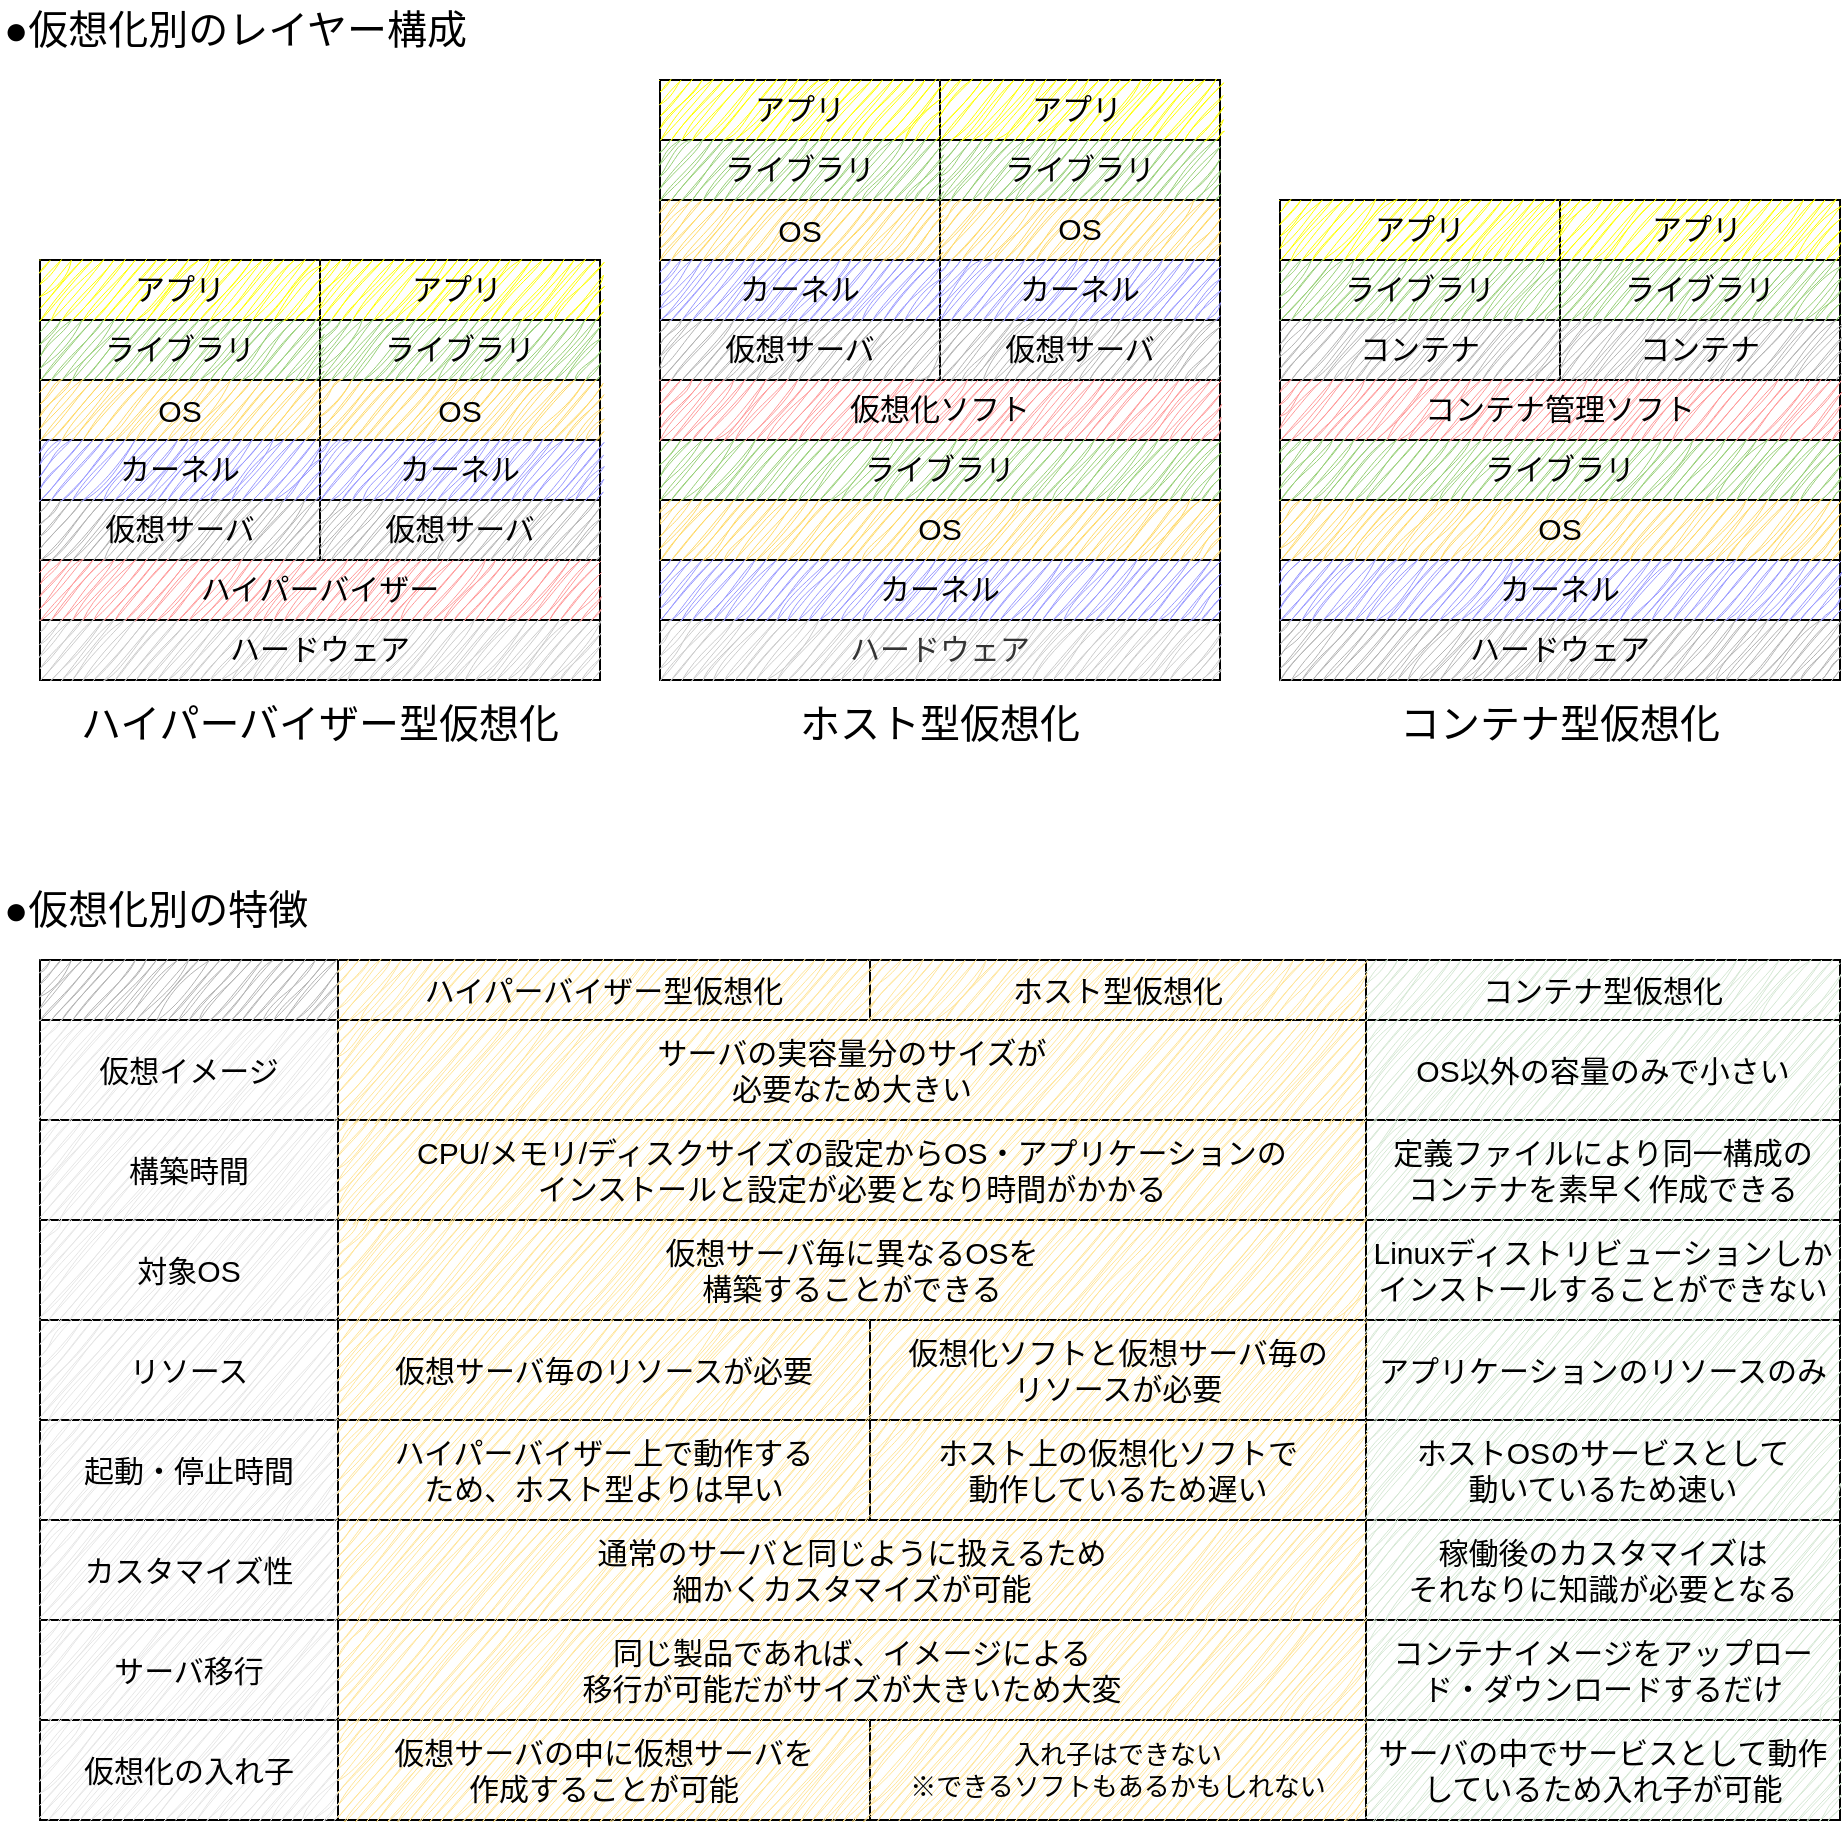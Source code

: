 <mxfile version="22.1.16" type="github">
  <diagram name="ページ1" id="EFtJADlw1mo4nO-pMKA7">
    <mxGraphModel dx="2316" dy="-345" grid="1" gridSize="10" guides="1" tooltips="1" connect="1" arrows="1" fold="1" page="1" pageScale="1" pageWidth="827" pageHeight="1169" math="0" shadow="0">
      <root>
        <mxCell id="0" />
        <mxCell id="1" parent="0" />
        <mxCell id="1sAGVXY1Umkc6Cw3v1CU-4" value="" style="shape=table;startSize=0;container=1;collapsible=0;childLayout=tableLayout;hachureGap=4;fontFamily=Architects Daughter;fontSource=https%3A%2F%2Ffonts.googleapis.com%2Fcss%3Ffamily%3DArchitects%2BDaughter;fontSize=12;rounded=0;swimlaneLine=1;shadow=0;" parent="1" vertex="1">
          <mxGeometry x="-450" y="1690" width="900" height="430" as="geometry" />
        </mxCell>
        <mxCell id="1sAGVXY1Umkc6Cw3v1CU-5" value="" style="shape=tableRow;horizontal=0;startSize=0;swimlaneHead=0;swimlaneBody=0;strokeColor=inherit;top=0;left=0;bottom=0;right=0;collapsible=0;dropTarget=0;fillColor=none;points=[[0,0.5],[1,0.5]];portConstraint=eastwest;sketch=1;hachureGap=4;jiggle=2;curveFitting=1;fontFamily=Architects Daughter;fontSource=https%3A%2F%2Ffonts.googleapis.com%2Fcss%3Ffamily%3DArchitects%2BDaughter;fontSize=20;" parent="1sAGVXY1Umkc6Cw3v1CU-4" vertex="1">
          <mxGeometry width="900" height="30" as="geometry" />
        </mxCell>
        <mxCell id="1sAGVXY1Umkc6Cw3v1CU-6" value="&#xa;&lt;br class=&quot;Apple-interchange-newline&quot;&gt;&lt;table style=&quot;border-color: var(--border-color); color: rgb(0, 0, 0); font-size: 20px; font-style: normal; font-variant-ligatures: normal; font-variant-caps: normal; font-weight: 400; letter-spacing: normal; orphans: 2; text-align: left; text-transform: none; widows: 2; word-spacing: 0px; -webkit-text-stroke-width: 0px; background-color: rgb(251, 251, 251); text-decoration-thickness: initial; text-decoration-style: initial; text-decoration-color: initial; width: 769pt;&quot; border=&quot;0&quot; cellpadding=&quot;0&quot; cellspacing=&quot;0&quot; width=&quot;1027&quot;&gt;&lt;colgroup style=&quot;border-color: var(--border-color);&quot;&gt;&lt;col style=&quot;border-color: var(--border-color); width: 73pt;&quot; width=&quot;97&quot;&gt;&lt;/colgroup&gt;&lt;colgroup style=&quot;border-color: var(--border-color);&quot;&gt;&lt;col style=&quot;border-color: var(--border-color);&quot; width=&quot;310&quot; span=&quot;3&quot;&gt;&lt;/colgroup&gt;&lt;tbody style=&quot;border-color: var(--border-color);&quot;&gt;&lt;tr style=&quot;border-color: var(--border-color); height: 31.95pt;&quot; height=&quot;42&quot;&gt;&lt;td style=&quot;border-color: var(--border-color); height: 31.95pt; width: 73pt;&quot; height=&quot;42&quot; class=&quot;xl66&quot; width=&quot;97&quot;&gt;　&lt;/td&gt;&lt;td style=&quot;border-top-color: ; border-right-color: ; border-bottom-color: ; border-left: none; width: 232pt;&quot; class=&quot;xl67&quot; width=&quot;310&quot;&gt;ホスト型&lt;br style=&quot;border-color: var(--border-color);&quot;&gt;&lt;br style=&quot;border-color: var(--border-color);&quot;&gt;(Virtual Box)&lt;/td&gt;&lt;td style=&quot;border-top-color: ; border-right-color: ; border-bottom-color: ; border-left: none; width: 232pt;&quot; class=&quot;xl67&quot; width=&quot;310&quot;&gt;ハイパーバイザー型&lt;br style=&quot;border-color: var(--border-color);&quot;&gt;&lt;br style=&quot;border-color: var(--border-color);&quot;&gt;(VMWare/Hyper-V)&lt;/td&gt;&lt;td style=&quot;border-top-color: ; border-right-color: ; border-bottom-color: ; border-left: none; width: 232pt;&quot; class=&quot;xl67&quot; width=&quot;310&quot;&gt;コンテナ型&lt;br style=&quot;border-color: var(--border-color);&quot;&gt;&lt;br style=&quot;border-color: var(--border-color);&quot;&gt;(Docker/Podman)&lt;/td&gt;&lt;/tr&gt;&lt;tr style=&quot;border-color: var(--border-color); height: 12.6pt;&quot; height=&quot;17&quot;&gt;&lt;td style=&quot;border-top: none; border-right-color: ; border-bottom-color: ; border-left-color: ; height: 12.6pt;&quot; height=&quot;17&quot; class=&quot;xl68&quot;&gt;仮想化のメリット&lt;/td&gt;&lt;td style=&quot;border-top-color: ; border-right-color: ; border-bottom-color: ; border-left: none;&quot; colspan=&quot;3&quot; class=&quot;xl69&quot;&gt;隔離されたアプリケーション実行環境を提供する。また、実行イメージのスナップショットをパッケージとしてファイルにして保存できる。&lt;/td&gt;&lt;/tr&gt;&lt;tr style=&quot;border-color: var(--border-color); height: 12.6pt;&quot; height=&quot;17&quot;&gt;&lt;td style=&quot;border-top: none; border-right-color: ; border-bottom-color: ; border-left-color: ; height: 12.6pt;&quot; height=&quot;17&quot; class=&quot;xl68&quot;&gt;仮想イメージ&lt;/td&gt;&lt;td style=&quot;border-top-color: ; border-right-color: ; border-bottom-color: ; border-left: none;&quot; colspan=&quot;2&quot; class=&quot;xl70&quot;&gt;アプリケーションに加えて仮想マシン・OSの実行イメージを持つ必要がある。&lt;/td&gt;&lt;td style=&quot;border-top: none; border-right-color: ; border-bottom-color: ; border-left: none;&quot; class=&quot;xl71&quot;&gt;アプリケーションとOSの一部の実行イメージを持つ必要がある。&lt;/td&gt;&lt;/tr&gt;&lt;tr style=&quot;border-color: var(--border-color); height: 12.6pt;&quot; height=&quot;17&quot;&gt;&lt;td style=&quot;border-top: none; border-right-color: ; border-bottom-color: ; border-left-color: ; height: 12.6pt;&quot; height=&quot;17&quot; class=&quot;xl68&quot;&gt;デプロイ&lt;/td&gt;&lt;td style=&quot;border-top: none; border-right-color: ; border-bottom-color: ; border-left: none;&quot; class=&quot;xl70&quot;&gt;デプロイするサイズが大きい。&lt;/td&gt;&lt;td style=&quot;border-top: none; border-right-color: ; border-bottom-color: ; border-left: none;&quot; class=&quot;xl70&quot;&gt;デプロイするサイズが大きい。※thinなら抑えられる。&lt;/td&gt;&lt;td style=&quot;border-top: none; border-right-color: ; border-bottom-color: ; border-left: none;&quot; class=&quot;xl71&quot;&gt;デプロイするサイズが小さい。コンテナの実使用量のみ。&lt;/td&gt;&lt;/tr&gt;&lt;tr style=&quot;border-color: var(--border-color); height: 12.6pt;&quot; height=&quot;17&quot;&gt;&lt;td style=&quot;border-top: none; border-right-color: ; border-bottom-color: ; border-left-color: ; height: 12.6pt;&quot; height=&quot;17&quot; class=&quot;xl68&quot;&gt;構築時間&lt;/td&gt;&lt;td style=&quot;border-top-color: ; border-right: 0.5pt solid black; border-bottom-color: ; border-left-color: ;&quot; colspan=&quot;2&quot; class=&quot;xl72&quot;&gt;CPU/メモリ/ディスクサイズの設定からOS・アプリケーションのインストールと設定が必要となり時間がかかる。&lt;/td&gt;&lt;td style=&quot;border-top: none; border-right-color: ; border-bottom-color: ; border-left: none;&quot; class=&quot;xl71&quot;&gt;ベースイメージを利用すればアプリケーションの設定のみ。&lt;/td&gt;&lt;/tr&gt;&lt;tr style=&quot;border-color: var(--border-color); height: 12.6pt;&quot; height=&quot;17&quot;&gt;&lt;td style=&quot;border-top: none; border-right-color: ; border-bottom-color: ; border-left-color: ; height: 12.6pt;&quot; height=&quot;17&quot; class=&quot;xl68&quot;&gt;起動・停止時間&lt;/td&gt;&lt;td style=&quot;border-top: none; border-right-color: ; border-bottom-color: ; border-left: none;&quot; class=&quot;xl70&quot;&gt;ホスト上で動作している仮想環境のため遅い。&lt;/td&gt;&lt;td style=&quot;border-top: none; border-right-color: ; border-bottom-color: ; border-left: none;&quot; class=&quot;xl70&quot;&gt;ハイパーバイザー上で動作しているため、ホスト型より早い。&lt;/td&gt;&lt;td style=&quot;border-top: none; border-right-color: ; border-bottom-color: ; border-left: none;&quot; class=&quot;xl71&quot;&gt;OS部がホストOSと共有しているため早い。&lt;/td&gt;&lt;/tr&gt;&lt;tr style=&quot;border-color: var(--border-color); height: 12.6pt;&quot; height=&quot;17&quot;&gt;&lt;td style=&quot;border-top: none; border-right-color: ; border-bottom-color: ; border-left-color: ; height: 12.6pt;&quot; height=&quot;17&quot; class=&quot;xl68&quot;&gt;異なるOS環境&lt;/td&gt;&lt;td style=&quot;border-top-color: ; border-right-color: ; border-bottom-color: ; border-left: none;&quot; colspan=&quot;2&quot; class=&quot;xl71&quot;&gt;仮想サーバ毎に異なるOSを構築可能。&lt;/td&gt;&lt;td style=&quot;border-top: none; border-right-color: ; border-bottom-color: ; border-left: none;&quot; class=&quot;xl70&quot;&gt;Linux以外のOSで構成できない。&lt;/td&gt;&lt;/tr&gt;&lt;tr style=&quot;border-color: var(--border-color); height: 12.6pt;&quot; height=&quot;17&quot;&gt;&lt;td style=&quot;border-top: none; border-right-color: ; border-bottom-color: ; border-left-color: ; height: 12.6pt;&quot; height=&quot;17&quot; class=&quot;xl68&quot;&gt;リソース&lt;/td&gt;&lt;td style=&quot;border-top: none; border-right-color: ; border-bottom-color: ; border-left: none;&quot; class=&quot;xl70&quot;&gt;多い。※仮想化ソフトウェアと仮想サーバ毎のリソースが必要&lt;/td&gt;&lt;td style=&quot;border-top: none; border-right-color: ; border-bottom-color: ; border-left: none;&quot; class=&quot;xl70&quot;&gt;多い。※仮想サーバ毎のリソースが必要。&lt;/td&gt;&lt;td style=&quot;border-top: none; border-right-color: ; border-bottom-color: ; border-left: none;&quot; class=&quot;xl71&quot;&gt;少ない。※アプリケーションとOSの一部のリソースが必要&lt;/td&gt;&lt;/tr&gt;&lt;tr style=&quot;border-color: var(--border-color); height: 12.6pt;&quot; height=&quot;17&quot;&gt;&lt;td style=&quot;border-top: none; border-right-color: ; border-bottom-color: ; border-left-color: ; height: 12.6pt;&quot; height=&quot;17&quot; class=&quot;xl68&quot;&gt;強み&lt;/td&gt;&lt;td style=&quot;border-top-color: ; border-right-color: ; border-bottom-color: ; border-left: none;&quot; colspan=&quot;2&quot; class=&quot;xl69&quot;&gt;構成の自由度が高い。&lt;/td&gt;&lt;td style=&quot;border-top: none; border-right-color: ; border-bottom-color: ; border-left: none;&quot; class=&quot;xl69&quot;&gt;軽量で可搬性が高い。&lt;/td&gt;&lt;/tr&gt;&lt;/tbody&gt;&lt;/table&gt;&#xa;&#xa;" style="shape=partialRectangle;html=1;whiteSpace=wrap;connectable=0;strokeColor=inherit;overflow=hidden;fillColor=#B3B3B3;top=0;left=0;bottom=0;right=0;pointerEvents=1;sketch=1;hachureGap=4;jiggle=2;curveFitting=1;fontFamily=Helvetica;fontSize=20;" parent="1sAGVXY1Umkc6Cw3v1CU-5" vertex="1">
          <mxGeometry width="149" height="30" as="geometry">
            <mxRectangle width="149" height="30" as="alternateBounds" />
          </mxGeometry>
        </mxCell>
        <mxCell id="1sAGVXY1Umkc6Cw3v1CU-7" value="ハイパーバイザー型仮想化" style="shape=partialRectangle;html=1;whiteSpace=wrap;connectable=0;strokeColor=inherit;overflow=hidden;fillColor=#FFE599;top=0;left=0;bottom=0;right=0;pointerEvents=1;sketch=1;hachureGap=4;jiggle=2;curveFitting=1;fontFamily=Helvetica;fontSize=15;" parent="1sAGVXY1Umkc6Cw3v1CU-5" vertex="1">
          <mxGeometry x="149" width="266" height="30" as="geometry">
            <mxRectangle width="266" height="30" as="alternateBounds" />
          </mxGeometry>
        </mxCell>
        <mxCell id="1sAGVXY1Umkc6Cw3v1CU-8" value="ホスト型仮想化" style="shape=partialRectangle;html=1;whiteSpace=wrap;connectable=0;strokeColor=inherit;overflow=hidden;fillColor=#FFE599;top=0;left=0;bottom=0;right=0;pointerEvents=1;sketch=1;hachureGap=4;jiggle=2;curveFitting=1;fontFamily=Helvetica;fontSize=15;" parent="1sAGVXY1Umkc6Cw3v1CU-5" vertex="1">
          <mxGeometry x="415" width="248" height="30" as="geometry">
            <mxRectangle width="248" height="30" as="alternateBounds" />
          </mxGeometry>
        </mxCell>
        <mxCell id="1sAGVXY1Umkc6Cw3v1CU-9" value="コンテナ型仮想化" style="shape=partialRectangle;html=1;whiteSpace=wrap;connectable=0;strokeColor=inherit;overflow=hidden;fillColor=#D5E8D4;top=0;left=0;bottom=0;right=0;pointerEvents=1;hachureGap=4;fontFamily=Helvetica;fontSize=15;sketch=1;curveFitting=1;jiggle=2;" parent="1sAGVXY1Umkc6Cw3v1CU-5" vertex="1">
          <mxGeometry x="663" width="237" height="30" as="geometry">
            <mxRectangle width="237" height="30" as="alternateBounds" />
          </mxGeometry>
        </mxCell>
        <mxCell id="1sAGVXY1Umkc6Cw3v1CU-15" value="" style="shape=tableRow;horizontal=0;startSize=0;swimlaneHead=0;swimlaneBody=0;strokeColor=inherit;top=0;left=0;bottom=0;right=0;collapsible=0;dropTarget=0;fillColor=none;points=[[0,0.5],[1,0.5]];portConstraint=eastwest;sketch=1;hachureGap=4;jiggle=2;curveFitting=1;fontFamily=Architects Daughter;fontSource=https%3A%2F%2Ffonts.googleapis.com%2Fcss%3Ffamily%3DArchitects%2BDaughter;fontSize=20;" parent="1sAGVXY1Umkc6Cw3v1CU-4" vertex="1">
          <mxGeometry y="30" width="900" height="50" as="geometry" />
        </mxCell>
        <mxCell id="1sAGVXY1Umkc6Cw3v1CU-16" value="仮想イメージ" style="shape=partialRectangle;html=1;whiteSpace=wrap;connectable=0;strokeColor=inherit;overflow=hidden;fillColor=#E6E6E6;top=0;left=0;bottom=0;right=0;pointerEvents=1;sketch=1;hachureGap=4;jiggle=2;curveFitting=1;fontFamily=Helvetica;fontSize=15;" parent="1sAGVXY1Umkc6Cw3v1CU-15" vertex="1">
          <mxGeometry width="149" height="50" as="geometry">
            <mxRectangle width="149" height="50" as="alternateBounds" />
          </mxGeometry>
        </mxCell>
        <mxCell id="1sAGVXY1Umkc6Cw3v1CU-17" value="サーバの実容量分のサイズが&lt;br&gt;必要なため大きい" style="shape=partialRectangle;html=1;whiteSpace=wrap;connectable=0;strokeColor=inherit;overflow=hidden;fillColor=#FFE599;top=0;left=0;bottom=0;right=0;pointerEvents=1;sketch=1;hachureGap=4;jiggle=2;curveFitting=1;fontFamily=Helvetica;fontSize=15;colspan=2;align=center;" parent="1sAGVXY1Umkc6Cw3v1CU-15" vertex="1">
          <mxGeometry x="149" width="514" height="50" as="geometry">
            <mxRectangle width="266" height="50" as="alternateBounds" />
          </mxGeometry>
        </mxCell>
        <mxCell id="1sAGVXY1Umkc6Cw3v1CU-18" value="" style="shape=partialRectangle;html=1;whiteSpace=wrap;connectable=0;strokeColor=inherit;overflow=hidden;fillColor=none;top=0;left=0;bottom=0;right=0;pointerEvents=1;sketch=1;hachureGap=4;jiggle=2;curveFitting=1;fontFamily=Helvetica;fontSize=13;align=center;" parent="1sAGVXY1Umkc6Cw3v1CU-15" vertex="1" visible="0">
          <mxGeometry x="415" width="248" height="50" as="geometry">
            <mxRectangle width="248" height="50" as="alternateBounds" />
          </mxGeometry>
        </mxCell>
        <mxCell id="1sAGVXY1Umkc6Cw3v1CU-19" value="OS以外の容量のみで小さい" style="shape=partialRectangle;html=1;whiteSpace=wrap;connectable=0;strokeColor=inherit;overflow=hidden;fillColor=#D5E8D4;top=0;left=0;bottom=0;right=0;pointerEvents=1;hachureGap=4;fontFamily=Helvetica;fontSize=15;align=center;sketch=1;curveFitting=1;jiggle=2;" parent="1sAGVXY1Umkc6Cw3v1CU-15" vertex="1">
          <mxGeometry x="663" width="237" height="50" as="geometry">
            <mxRectangle width="237" height="50" as="alternateBounds" />
          </mxGeometry>
        </mxCell>
        <mxCell id="1sAGVXY1Umkc6Cw3v1CU-25" value="" style="shape=tableRow;horizontal=0;startSize=0;swimlaneHead=0;swimlaneBody=0;strokeColor=inherit;top=0;left=0;bottom=0;right=0;collapsible=0;dropTarget=0;fillColor=none;points=[[0,0.5],[1,0.5]];portConstraint=eastwest;sketch=1;hachureGap=4;jiggle=2;curveFitting=1;fontFamily=Architects Daughter;fontSource=https%3A%2F%2Ffonts.googleapis.com%2Fcss%3Ffamily%3DArchitects%2BDaughter;fontSize=20;" parent="1sAGVXY1Umkc6Cw3v1CU-4" vertex="1">
          <mxGeometry y="80" width="900" height="50" as="geometry" />
        </mxCell>
        <mxCell id="1sAGVXY1Umkc6Cw3v1CU-26" value="構築時間" style="shape=partialRectangle;html=1;whiteSpace=wrap;connectable=0;strokeColor=inherit;overflow=hidden;fillColor=#E6E6E6;top=0;left=0;bottom=0;right=0;pointerEvents=1;sketch=1;hachureGap=4;jiggle=2;curveFitting=1;fontFamily=Helvetica;fontSize=15;" parent="1sAGVXY1Umkc6Cw3v1CU-25" vertex="1">
          <mxGeometry width="149" height="50" as="geometry">
            <mxRectangle width="149" height="50" as="alternateBounds" />
          </mxGeometry>
        </mxCell>
        <mxCell id="1sAGVXY1Umkc6Cw3v1CU-27" value="CPU/メモリ/ディスクサイズの設定からOS・アプリケーションの&lt;br&gt;インストールと設定が必要となり時間がかかる" style="shape=partialRectangle;html=1;whiteSpace=wrap;connectable=0;strokeColor=inherit;overflow=hidden;fillColor=#FFE599;top=0;left=0;bottom=0;right=0;pointerEvents=1;sketch=1;hachureGap=4;jiggle=2;curveFitting=1;fontFamily=Helvetica;fontSize=15;colspan=2;align=center;" parent="1sAGVXY1Umkc6Cw3v1CU-25" vertex="1">
          <mxGeometry x="149" width="514" height="50" as="geometry">
            <mxRectangle width="266" height="50" as="alternateBounds" />
          </mxGeometry>
        </mxCell>
        <mxCell id="1sAGVXY1Umkc6Cw3v1CU-28" value="" style="shape=partialRectangle;html=1;whiteSpace=wrap;connectable=0;strokeColor=inherit;overflow=hidden;fillColor=none;top=0;left=0;bottom=0;right=0;pointerEvents=1;sketch=1;hachureGap=4;jiggle=2;curveFitting=1;fontFamily=Helvetica;fontSize=13;align=center;" parent="1sAGVXY1Umkc6Cw3v1CU-25" vertex="1" visible="0">
          <mxGeometry x="415" width="248" height="50" as="geometry">
            <mxRectangle width="248" height="50" as="alternateBounds" />
          </mxGeometry>
        </mxCell>
        <mxCell id="1sAGVXY1Umkc6Cw3v1CU-29" value="定義ファイルにより同一構成の&lt;br&gt;コンテナを素早く作成できる" style="shape=partialRectangle;html=1;whiteSpace=wrap;connectable=0;strokeColor=inherit;overflow=hidden;fillColor=#D5E8D4;top=0;left=0;bottom=0;right=0;pointerEvents=1;hachureGap=4;fontFamily=Helvetica;fontSize=15;align=center;sketch=1;curveFitting=1;jiggle=2;" parent="1sAGVXY1Umkc6Cw3v1CU-25" vertex="1">
          <mxGeometry x="663" width="237" height="50" as="geometry">
            <mxRectangle width="237" height="50" as="alternateBounds" />
          </mxGeometry>
        </mxCell>
        <mxCell id="1sAGVXY1Umkc6Cw3v1CU-35" value="" style="shape=tableRow;horizontal=0;startSize=0;swimlaneHead=0;swimlaneBody=0;strokeColor=inherit;top=0;left=0;bottom=0;right=0;collapsible=0;dropTarget=0;fillColor=none;points=[[0,0.5],[1,0.5]];portConstraint=eastwest;sketch=1;hachureGap=4;jiggle=2;curveFitting=1;fontFamily=Architects Daughter;fontSource=https%3A%2F%2Ffonts.googleapis.com%2Fcss%3Ffamily%3DArchitects%2BDaughter;fontSize=20;" parent="1sAGVXY1Umkc6Cw3v1CU-4" vertex="1">
          <mxGeometry y="130" width="900" height="50" as="geometry" />
        </mxCell>
        <mxCell id="1sAGVXY1Umkc6Cw3v1CU-36" value="対象OS" style="shape=partialRectangle;html=1;whiteSpace=wrap;connectable=0;strokeColor=inherit;overflow=hidden;fillColor=#E6E6E6;top=0;left=0;bottom=0;right=0;pointerEvents=1;sketch=1;hachureGap=4;jiggle=2;curveFitting=1;fontFamily=Helvetica;fontSize=15;" parent="1sAGVXY1Umkc6Cw3v1CU-35" vertex="1">
          <mxGeometry width="149" height="50" as="geometry">
            <mxRectangle width="149" height="50" as="alternateBounds" />
          </mxGeometry>
        </mxCell>
        <mxCell id="1sAGVXY1Umkc6Cw3v1CU-37" value="仮想サーバ毎に異なるOSを&lt;br&gt;構築することができる" style="shape=partialRectangle;html=1;whiteSpace=wrap;connectable=0;strokeColor=inherit;overflow=hidden;fillColor=#FFE599;top=0;left=0;bottom=0;right=0;pointerEvents=1;sketch=1;hachureGap=4;jiggle=2;curveFitting=1;fontFamily=Helvetica;fontSize=15;colspan=2;align=center;" parent="1sAGVXY1Umkc6Cw3v1CU-35" vertex="1">
          <mxGeometry x="149" width="514" height="50" as="geometry">
            <mxRectangle width="266" height="50" as="alternateBounds" />
          </mxGeometry>
        </mxCell>
        <mxCell id="1sAGVXY1Umkc6Cw3v1CU-38" value="" style="shape=partialRectangle;html=1;whiteSpace=wrap;connectable=0;strokeColor=inherit;overflow=hidden;fillColor=none;top=0;left=0;bottom=0;right=0;pointerEvents=1;sketch=1;hachureGap=4;jiggle=2;curveFitting=1;fontFamily=Helvetica;fontSize=13;align=center;" parent="1sAGVXY1Umkc6Cw3v1CU-35" vertex="1" visible="0">
          <mxGeometry x="415" width="248" height="50" as="geometry">
            <mxRectangle width="248" height="50" as="alternateBounds" />
          </mxGeometry>
        </mxCell>
        <mxCell id="1sAGVXY1Umkc6Cw3v1CU-39" value="Linuxディストリビューションしかインストールすることができない" style="shape=partialRectangle;html=1;whiteSpace=wrap;connectable=0;strokeColor=inherit;overflow=hidden;fillColor=#D5E8D4;top=0;left=0;bottom=0;right=0;pointerEvents=1;hachureGap=4;fontFamily=Helvetica;fontSize=15;align=center;sketch=1;curveFitting=1;jiggle=2;" parent="1sAGVXY1Umkc6Cw3v1CU-35" vertex="1">
          <mxGeometry x="663" width="237" height="50" as="geometry">
            <mxRectangle width="237" height="50" as="alternateBounds" />
          </mxGeometry>
        </mxCell>
        <mxCell id="1sAGVXY1Umkc6Cw3v1CU-40" value="" style="shape=tableRow;horizontal=0;startSize=0;swimlaneHead=0;swimlaneBody=0;strokeColor=inherit;top=0;left=0;bottom=0;right=0;collapsible=0;dropTarget=0;fillColor=none;points=[[0,0.5],[1,0.5]];portConstraint=eastwest;sketch=1;hachureGap=4;jiggle=2;curveFitting=1;fontFamily=Architects Daughter;fontSource=https%3A%2F%2Ffonts.googleapis.com%2Fcss%3Ffamily%3DArchitects%2BDaughter;fontSize=20;" parent="1sAGVXY1Umkc6Cw3v1CU-4" vertex="1">
          <mxGeometry y="180" width="900" height="50" as="geometry" />
        </mxCell>
        <mxCell id="1sAGVXY1Umkc6Cw3v1CU-41" value="リソース" style="shape=partialRectangle;html=1;whiteSpace=wrap;connectable=0;strokeColor=inherit;overflow=hidden;fillColor=#E6E6E6;top=0;left=0;bottom=0;right=0;pointerEvents=1;sketch=1;hachureGap=4;jiggle=2;curveFitting=1;fontFamily=Helvetica;fontSize=15;" parent="1sAGVXY1Umkc6Cw3v1CU-40" vertex="1">
          <mxGeometry width="149" height="50" as="geometry">
            <mxRectangle width="149" height="50" as="alternateBounds" />
          </mxGeometry>
        </mxCell>
        <mxCell id="1sAGVXY1Umkc6Cw3v1CU-42" value="仮想サーバ毎のリソースが必要" style="shape=partialRectangle;html=1;whiteSpace=wrap;connectable=0;strokeColor=inherit;overflow=hidden;fillColor=#FFE599;top=0;left=0;bottom=0;right=0;pointerEvents=1;sketch=1;hachureGap=4;jiggle=2;curveFitting=1;fontFamily=Helvetica;fontSize=15;align=center;" parent="1sAGVXY1Umkc6Cw3v1CU-40" vertex="1">
          <mxGeometry x="149" width="266" height="50" as="geometry">
            <mxRectangle width="266" height="50" as="alternateBounds" />
          </mxGeometry>
        </mxCell>
        <mxCell id="1sAGVXY1Umkc6Cw3v1CU-43" value="仮想化ソフトと仮想サーバ毎の&lt;br style=&quot;border-color: var(--border-color);&quot;&gt;リソースが必要" style="shape=partialRectangle;html=1;whiteSpace=wrap;connectable=0;strokeColor=inherit;overflow=hidden;fillColor=#FFE599;top=0;left=0;bottom=0;right=0;pointerEvents=1;sketch=1;hachureGap=4;jiggle=2;curveFitting=1;fontFamily=Helvetica;fontSize=15;align=center;" parent="1sAGVXY1Umkc6Cw3v1CU-40" vertex="1">
          <mxGeometry x="415" width="248" height="50" as="geometry">
            <mxRectangle width="248" height="50" as="alternateBounds" />
          </mxGeometry>
        </mxCell>
        <mxCell id="1sAGVXY1Umkc6Cw3v1CU-44" value="アプリケーションのリソースのみ" style="shape=partialRectangle;html=1;whiteSpace=wrap;connectable=0;strokeColor=inherit;overflow=hidden;fillColor=#D5E8D4;top=0;left=0;bottom=0;right=0;pointerEvents=1;hachureGap=4;fontFamily=Helvetica;fontSize=15;align=center;sketch=1;curveFitting=1;jiggle=2;" parent="1sAGVXY1Umkc6Cw3v1CU-40" vertex="1">
          <mxGeometry x="663" width="237" height="50" as="geometry">
            <mxRectangle width="237" height="50" as="alternateBounds" />
          </mxGeometry>
        </mxCell>
        <mxCell id="1sAGVXY1Umkc6Cw3v1CU-30" value="" style="shape=tableRow;horizontal=0;startSize=0;swimlaneHead=0;swimlaneBody=0;strokeColor=inherit;top=0;left=0;bottom=0;right=0;collapsible=0;dropTarget=0;fillColor=none;points=[[0,0.5],[1,0.5]];portConstraint=eastwest;sketch=1;hachureGap=4;jiggle=2;curveFitting=1;fontFamily=Architects Daughter;fontSource=https%3A%2F%2Ffonts.googleapis.com%2Fcss%3Ffamily%3DArchitects%2BDaughter;fontSize=20;" parent="1sAGVXY1Umkc6Cw3v1CU-4" vertex="1">
          <mxGeometry y="230" width="900" height="50" as="geometry" />
        </mxCell>
        <mxCell id="1sAGVXY1Umkc6Cw3v1CU-31" value="起動・停止時間" style="shape=partialRectangle;html=1;whiteSpace=wrap;connectable=0;strokeColor=inherit;overflow=hidden;fillColor=#E6E6E6;top=0;left=0;bottom=0;right=0;pointerEvents=1;sketch=1;hachureGap=4;jiggle=2;curveFitting=1;fontFamily=Helvetica;fontSize=15;" parent="1sAGVXY1Umkc6Cw3v1CU-30" vertex="1">
          <mxGeometry width="149" height="50" as="geometry">
            <mxRectangle width="149" height="50" as="alternateBounds" />
          </mxGeometry>
        </mxCell>
        <mxCell id="1sAGVXY1Umkc6Cw3v1CU-32" value="ハイパーバイザー上で動作する&lt;br style=&quot;border-color: var(--border-color);&quot;&gt;ため、ホスト型よりは早い" style="shape=partialRectangle;html=1;whiteSpace=wrap;connectable=0;strokeColor=inherit;overflow=hidden;fillColor=#FFE599;top=0;left=0;bottom=0;right=0;pointerEvents=1;sketch=1;hachureGap=4;jiggle=2;curveFitting=1;fontFamily=Helvetica;fontSize=15;align=center;" parent="1sAGVXY1Umkc6Cw3v1CU-30" vertex="1">
          <mxGeometry x="149" width="266" height="50" as="geometry">
            <mxRectangle width="266" height="50" as="alternateBounds" />
          </mxGeometry>
        </mxCell>
        <mxCell id="1sAGVXY1Umkc6Cw3v1CU-33" value="ホスト上の仮想化ソフトで&lt;br style=&quot;border-color: var(--border-color);&quot;&gt;動作しているため遅い" style="shape=partialRectangle;html=1;whiteSpace=wrap;connectable=0;strokeColor=inherit;overflow=hidden;fillColor=#FFE599;top=0;left=0;bottom=0;right=0;pointerEvents=1;sketch=1;hachureGap=4;jiggle=2;curveFitting=1;fontFamily=Helvetica;fontSize=15;align=center;" parent="1sAGVXY1Umkc6Cw3v1CU-30" vertex="1">
          <mxGeometry x="415" width="248" height="50" as="geometry">
            <mxRectangle width="248" height="50" as="alternateBounds" />
          </mxGeometry>
        </mxCell>
        <mxCell id="1sAGVXY1Umkc6Cw3v1CU-34" value="ホストOSのサービスとして&lt;br&gt;動いているため速い" style="shape=partialRectangle;html=1;whiteSpace=wrap;connectable=0;strokeColor=inherit;overflow=hidden;fillColor=#D5E8D4;top=0;left=0;bottom=0;right=0;pointerEvents=1;hachureGap=4;fontFamily=Helvetica;fontSize=15;align=center;sketch=1;curveFitting=1;jiggle=2;" parent="1sAGVXY1Umkc6Cw3v1CU-30" vertex="1">
          <mxGeometry x="663" width="237" height="50" as="geometry">
            <mxRectangle width="237" height="50" as="alternateBounds" />
          </mxGeometry>
        </mxCell>
        <mxCell id="1sAGVXY1Umkc6Cw3v1CU-45" value="" style="shape=tableRow;horizontal=0;startSize=0;swimlaneHead=0;swimlaneBody=0;strokeColor=inherit;top=0;left=0;bottom=0;right=0;collapsible=0;dropTarget=0;fillColor=none;points=[[0,0.5],[1,0.5]];portConstraint=eastwest;sketch=1;hachureGap=4;jiggle=2;curveFitting=1;fontFamily=Architects Daughter;fontSource=https%3A%2F%2Ffonts.googleapis.com%2Fcss%3Ffamily%3DArchitects%2BDaughter;fontSize=20;" parent="1sAGVXY1Umkc6Cw3v1CU-4" vertex="1">
          <mxGeometry y="280" width="900" height="50" as="geometry" />
        </mxCell>
        <mxCell id="1sAGVXY1Umkc6Cw3v1CU-46" value="カスタマイズ性" style="shape=partialRectangle;html=1;whiteSpace=wrap;connectable=0;strokeColor=inherit;overflow=hidden;fillColor=#E6E6E6;top=0;left=0;bottom=0;right=0;pointerEvents=1;sketch=1;hachureGap=4;jiggle=2;curveFitting=1;fontFamily=Helvetica;fontSize=15;" parent="1sAGVXY1Umkc6Cw3v1CU-45" vertex="1">
          <mxGeometry width="149" height="50" as="geometry">
            <mxRectangle width="149" height="50" as="alternateBounds" />
          </mxGeometry>
        </mxCell>
        <mxCell id="1sAGVXY1Umkc6Cw3v1CU-47" value="通常のサーバと同じように扱えるため&lt;br&gt;細かくカスタマイズが可能" style="shape=partialRectangle;html=1;whiteSpace=wrap;connectable=0;strokeColor=inherit;overflow=hidden;fillColor=#FFE599;top=0;left=0;bottom=0;right=0;pointerEvents=1;sketch=1;hachureGap=4;jiggle=2;curveFitting=1;fontFamily=Helvetica;fontSize=15;colspan=2;align=center;" parent="1sAGVXY1Umkc6Cw3v1CU-45" vertex="1">
          <mxGeometry x="149" width="514" height="50" as="geometry">
            <mxRectangle width="266" height="50" as="alternateBounds" />
          </mxGeometry>
        </mxCell>
        <mxCell id="1sAGVXY1Umkc6Cw3v1CU-48" value="" style="shape=partialRectangle;html=1;whiteSpace=wrap;connectable=0;strokeColor=inherit;overflow=hidden;fillColor=none;top=0;left=0;bottom=0;right=0;pointerEvents=1;sketch=1;hachureGap=4;jiggle=2;curveFitting=1;fontFamily=Helvetica;fontSize=13;align=center;" parent="1sAGVXY1Umkc6Cw3v1CU-45" vertex="1" visible="0">
          <mxGeometry x="415" width="248" height="50" as="geometry">
            <mxRectangle width="248" height="50" as="alternateBounds" />
          </mxGeometry>
        </mxCell>
        <mxCell id="1sAGVXY1Umkc6Cw3v1CU-49" value="稼働後のカスタマイズは&lt;br&gt;それなりに知識が必要となる" style="shape=partialRectangle;html=1;whiteSpace=wrap;connectable=0;strokeColor=inherit;overflow=hidden;fillColor=#D5E8D4;top=0;left=0;bottom=0;right=0;pointerEvents=1;hachureGap=4;fontFamily=Helvetica;fontSize=15;align=center;sketch=1;curveFitting=1;jiggle=2;" parent="1sAGVXY1Umkc6Cw3v1CU-45" vertex="1">
          <mxGeometry x="663" width="237" height="50" as="geometry">
            <mxRectangle width="237" height="50" as="alternateBounds" />
          </mxGeometry>
        </mxCell>
        <mxCell id="Nek6fTRxLABKXPJoWp9Q-160" style="shape=tableRow;horizontal=0;startSize=0;swimlaneHead=0;swimlaneBody=0;strokeColor=inherit;top=0;left=0;bottom=0;right=0;collapsible=0;dropTarget=0;fillColor=none;points=[[0,0.5],[1,0.5]];portConstraint=eastwest;sketch=1;hachureGap=4;jiggle=2;curveFitting=1;fontFamily=Architects Daughter;fontSource=https%3A%2F%2Ffonts.googleapis.com%2Fcss%3Ffamily%3DArchitects%2BDaughter;fontSize=20;" vertex="1" parent="1sAGVXY1Umkc6Cw3v1CU-4">
          <mxGeometry y="330" width="900" height="50" as="geometry" />
        </mxCell>
        <mxCell id="Nek6fTRxLABKXPJoWp9Q-161" value="サーバ移行" style="shape=partialRectangle;html=1;whiteSpace=wrap;connectable=0;strokeColor=inherit;overflow=hidden;fillColor=#E6E6E6;top=0;left=0;bottom=0;right=0;pointerEvents=1;sketch=1;hachureGap=4;jiggle=2;curveFitting=1;fontFamily=Helvetica;fontSize=15;" vertex="1" parent="Nek6fTRxLABKXPJoWp9Q-160">
          <mxGeometry width="149" height="50" as="geometry">
            <mxRectangle width="149" height="50" as="alternateBounds" />
          </mxGeometry>
        </mxCell>
        <mxCell id="Nek6fTRxLABKXPJoWp9Q-162" value="同じ製品であれば、イメージによる&lt;br&gt;移行が可能だがサイズが大きいため大変" style="shape=partialRectangle;html=1;whiteSpace=wrap;connectable=0;strokeColor=inherit;overflow=hidden;fillColor=#FFE599;top=0;left=0;bottom=0;right=0;pointerEvents=1;sketch=1;hachureGap=4;jiggle=2;curveFitting=1;fontFamily=Helvetica;fontSize=15;align=center;rowspan=1;colspan=2;" vertex="1" parent="Nek6fTRxLABKXPJoWp9Q-160">
          <mxGeometry x="149" width="514" height="50" as="geometry">
            <mxRectangle width="266" height="50" as="alternateBounds" />
          </mxGeometry>
        </mxCell>
        <mxCell id="Nek6fTRxLABKXPJoWp9Q-163" style="shape=partialRectangle;html=1;whiteSpace=wrap;connectable=0;strokeColor=inherit;overflow=hidden;fillColor=#FFE599;top=0;left=0;bottom=0;right=0;pointerEvents=1;sketch=1;hachureGap=4;jiggle=2;curveFitting=1;fontFamily=Helvetica;fontSize=13;align=center;" vertex="1" visible="0" parent="Nek6fTRxLABKXPJoWp9Q-160">
          <mxGeometry x="415" width="248" height="50" as="geometry">
            <mxRectangle width="248" height="50" as="alternateBounds" />
          </mxGeometry>
        </mxCell>
        <mxCell id="Nek6fTRxLABKXPJoWp9Q-164" value="コンテナイメージをアップロード・ダウンロードするだけ" style="shape=partialRectangle;html=1;whiteSpace=wrap;connectable=0;strokeColor=inherit;overflow=hidden;fillColor=#D5E8D4;top=0;left=0;bottom=0;right=0;pointerEvents=1;hachureGap=4;fontFamily=Helvetica;fontSize=15;align=center;sketch=1;curveFitting=1;jiggle=2;" vertex="1" parent="Nek6fTRxLABKXPJoWp9Q-160">
          <mxGeometry x="663" width="237" height="50" as="geometry">
            <mxRectangle width="237" height="50" as="alternateBounds" />
          </mxGeometry>
        </mxCell>
        <mxCell id="Nek6fTRxLABKXPJoWp9Q-166" style="shape=tableRow;horizontal=0;startSize=0;swimlaneHead=0;swimlaneBody=0;strokeColor=inherit;top=0;left=0;bottom=0;right=0;collapsible=0;dropTarget=0;fillColor=none;points=[[0,0.5],[1,0.5]];portConstraint=eastwest;sketch=1;hachureGap=4;jiggle=2;curveFitting=1;fontFamily=Architects Daughter;fontSource=https%3A%2F%2Ffonts.googleapis.com%2Fcss%3Ffamily%3DArchitects%2BDaughter;fontSize=20;" vertex="1" parent="1sAGVXY1Umkc6Cw3v1CU-4">
          <mxGeometry y="380" width="900" height="50" as="geometry" />
        </mxCell>
        <mxCell id="Nek6fTRxLABKXPJoWp9Q-167" value="仮想化の入れ子" style="shape=partialRectangle;html=1;whiteSpace=wrap;connectable=0;strokeColor=inherit;overflow=hidden;fillColor=#E6E6E6;top=0;left=0;bottom=0;right=0;pointerEvents=1;sketch=1;hachureGap=4;jiggle=2;curveFitting=1;fontFamily=Helvetica;fontSize=15;" vertex="1" parent="Nek6fTRxLABKXPJoWp9Q-166">
          <mxGeometry width="149" height="50" as="geometry">
            <mxRectangle width="149" height="50" as="alternateBounds" />
          </mxGeometry>
        </mxCell>
        <mxCell id="Nek6fTRxLABKXPJoWp9Q-168" value="仮想サーバの中に仮想サーバを&lt;br&gt;作成することが可能" style="shape=partialRectangle;html=1;whiteSpace=wrap;connectable=0;strokeColor=inherit;overflow=hidden;fillColor=#FFE599;top=0;left=0;bottom=0;right=0;pointerEvents=1;sketch=1;hachureGap=4;jiggle=2;curveFitting=1;fontFamily=Helvetica;fontSize=15;align=center;" vertex="1" parent="Nek6fTRxLABKXPJoWp9Q-166">
          <mxGeometry x="149" width="266" height="50" as="geometry">
            <mxRectangle width="266" height="50" as="alternateBounds" />
          </mxGeometry>
        </mxCell>
        <mxCell id="Nek6fTRxLABKXPJoWp9Q-169" value="入れ子はできない&lt;br&gt;※できるソフトもあるかもしれない" style="shape=partialRectangle;html=1;whiteSpace=wrap;connectable=0;strokeColor=inherit;overflow=hidden;fillColor=#FFE599;top=0;left=0;bottom=0;right=0;pointerEvents=1;sketch=1;hachureGap=4;jiggle=2;curveFitting=1;fontFamily=Helvetica;fontSize=13;align=center;" vertex="1" parent="Nek6fTRxLABKXPJoWp9Q-166">
          <mxGeometry x="415" width="248" height="50" as="geometry">
            <mxRectangle width="248" height="50" as="alternateBounds" />
          </mxGeometry>
        </mxCell>
        <mxCell id="Nek6fTRxLABKXPJoWp9Q-170" value="サーバの中でサービスとして動作しているため入れ子が可能" style="shape=partialRectangle;html=1;whiteSpace=wrap;connectable=0;strokeColor=inherit;overflow=hidden;fillColor=#D5E8D4;top=0;left=0;bottom=0;right=0;pointerEvents=1;hachureGap=4;fontFamily=Helvetica;fontSize=15;align=center;sketch=1;curveFitting=1;jiggle=2;" vertex="1" parent="Nek6fTRxLABKXPJoWp9Q-166">
          <mxGeometry x="663" width="237" height="50" as="geometry">
            <mxRectangle width="237" height="50" as="alternateBounds" />
          </mxGeometry>
        </mxCell>
        <mxCell id="Nek6fTRxLABKXPJoWp9Q-56" value="" style="shape=table;startSize=0;container=1;collapsible=0;childLayout=tableLayout;hachureGap=4;fontFamily=Helvetica;fontSize=20;swimlaneLine=0;" vertex="1" parent="1">
          <mxGeometry x="-140" y="1250" width="280" height="300" as="geometry" />
        </mxCell>
        <mxCell id="Nek6fTRxLABKXPJoWp9Q-57" value="" style="shape=tableRow;horizontal=0;startSize=0;swimlaneHead=0;swimlaneBody=0;strokeColor=inherit;top=0;left=0;bottom=0;right=0;collapsible=0;dropTarget=0;fillColor=none;points=[[0,0.5],[1,0.5]];portConstraint=eastwest;sketch=1;hachureGap=4;jiggle=2;curveFitting=1;fontFamily=Architects Daughter;fontSource=https%3A%2F%2Ffonts.googleapis.com%2Fcss%3Ffamily%3DArchitects%2BDaughter;fontSize=20;" vertex="1" parent="Nek6fTRxLABKXPJoWp9Q-56">
          <mxGeometry width="280" height="30" as="geometry" />
        </mxCell>
        <mxCell id="Nek6fTRxLABKXPJoWp9Q-58" value="アプリ" style="shape=partialRectangle;html=1;whiteSpace=wrap;connectable=0;strokeColor=inherit;overflow=hidden;fillColor=#FFFF00;top=0;left=0;bottom=0;right=0;pointerEvents=1;sketch=1;hachureGap=4;jiggle=2;curveFitting=1;fontFamily=Architects Daughter;fontSource=https%3A%2F%2Ffonts.googleapis.com%2Fcss%3Ffamily%3DArchitects%2BDaughter;fontSize=15;" vertex="1" parent="Nek6fTRxLABKXPJoWp9Q-57">
          <mxGeometry width="140" height="30" as="geometry">
            <mxRectangle width="140" height="30" as="alternateBounds" />
          </mxGeometry>
        </mxCell>
        <mxCell id="Nek6fTRxLABKXPJoWp9Q-59" value="アプリ&lt;span style=&quot;white-space: pre;&quot;&gt;&#x9;&lt;/span&gt;" style="shape=partialRectangle;html=1;whiteSpace=wrap;connectable=0;strokeColor=inherit;overflow=hidden;fillColor=#FFFF00;top=0;left=0;bottom=0;right=0;pointerEvents=1;sketch=1;hachureGap=4;jiggle=2;curveFitting=1;fontFamily=Architects Daughter;fontSource=https%3A%2F%2Ffonts.googleapis.com%2Fcss%3Ffamily%3DArchitects%2BDaughter;fontSize=15;" vertex="1" parent="Nek6fTRxLABKXPJoWp9Q-57">
          <mxGeometry x="140" width="140" height="30" as="geometry">
            <mxRectangle width="140" height="30" as="alternateBounds" />
          </mxGeometry>
        </mxCell>
        <mxCell id="Nek6fTRxLABKXPJoWp9Q-63" value="" style="shape=tableRow;horizontal=0;startSize=0;swimlaneHead=0;swimlaneBody=0;strokeColor=inherit;top=0;left=0;bottom=0;right=0;collapsible=0;dropTarget=0;fillColor=none;points=[[0,0.5],[1,0.5]];portConstraint=eastwest;sketch=1;hachureGap=4;jiggle=2;curveFitting=1;fontFamily=Architects Daughter;fontSource=https%3A%2F%2Ffonts.googleapis.com%2Fcss%3Ffamily%3DArchitects%2BDaughter;fontSize=20;" vertex="1" parent="Nek6fTRxLABKXPJoWp9Q-56">
          <mxGeometry y="30" width="280" height="30" as="geometry" />
        </mxCell>
        <mxCell id="Nek6fTRxLABKXPJoWp9Q-64" value="ライブラリ" style="shape=partialRectangle;html=1;whiteSpace=wrap;connectable=0;strokeColor=inherit;overflow=hidden;fillColor=#97D077;top=0;left=0;bottom=0;right=0;pointerEvents=1;sketch=1;hachureGap=4;jiggle=2;curveFitting=1;fontFamily=Architects Daughter;fontSource=https%3A%2F%2Ffonts.googleapis.com%2Fcss%3Ffamily%3DArchitects%2BDaughter;fontSize=15;" vertex="1" parent="Nek6fTRxLABKXPJoWp9Q-63">
          <mxGeometry width="140" height="30" as="geometry">
            <mxRectangle width="140" height="30" as="alternateBounds" />
          </mxGeometry>
        </mxCell>
        <mxCell id="Nek6fTRxLABKXPJoWp9Q-65" value="ライブラリ" style="shape=partialRectangle;html=1;whiteSpace=wrap;connectable=0;strokeColor=inherit;overflow=hidden;fillColor=#97D077;top=0;left=0;bottom=0;right=0;pointerEvents=1;sketch=1;hachureGap=4;jiggle=2;curveFitting=1;fontFamily=Architects Daughter;fontSource=https%3A%2F%2Ffonts.googleapis.com%2Fcss%3Ffamily%3DArchitects%2BDaughter;fontSize=15;" vertex="1" parent="Nek6fTRxLABKXPJoWp9Q-63">
          <mxGeometry x="140" width="140" height="30" as="geometry">
            <mxRectangle width="140" height="30" as="alternateBounds" />
          </mxGeometry>
        </mxCell>
        <mxCell id="Nek6fTRxLABKXPJoWp9Q-66" value="" style="shape=tableRow;horizontal=0;startSize=0;swimlaneHead=0;swimlaneBody=0;strokeColor=inherit;top=0;left=0;bottom=0;right=0;collapsible=0;dropTarget=0;fillColor=none;points=[[0,0.5],[1,0.5]];portConstraint=eastwest;sketch=1;hachureGap=4;jiggle=2;curveFitting=1;fontFamily=Architects Daughter;fontSource=https%3A%2F%2Ffonts.googleapis.com%2Fcss%3Ffamily%3DArchitects%2BDaughter;fontSize=20;" vertex="1" parent="Nek6fTRxLABKXPJoWp9Q-56">
          <mxGeometry y="60" width="280" height="30" as="geometry" />
        </mxCell>
        <mxCell id="Nek6fTRxLABKXPJoWp9Q-67" value="OS" style="shape=partialRectangle;html=1;whiteSpace=wrap;connectable=0;strokeColor=inherit;overflow=hidden;fillColor=#FFD966;top=0;left=0;bottom=0;right=0;pointerEvents=1;sketch=1;hachureGap=4;jiggle=2;curveFitting=1;fontFamily=Helvetica;fontSize=15;" vertex="1" parent="Nek6fTRxLABKXPJoWp9Q-66">
          <mxGeometry width="140" height="30" as="geometry">
            <mxRectangle width="140" height="30" as="alternateBounds" />
          </mxGeometry>
        </mxCell>
        <mxCell id="Nek6fTRxLABKXPJoWp9Q-68" value="&lt;font face=&quot;Helvetica&quot;&gt;OS&lt;/font&gt;" style="shape=partialRectangle;html=1;whiteSpace=wrap;connectable=0;strokeColor=inherit;overflow=hidden;fillColor=#FFD966;top=0;left=0;bottom=0;right=0;pointerEvents=1;sketch=1;hachureGap=4;jiggle=2;curveFitting=1;fontFamily=Architects Daughter;fontSource=https%3A%2F%2Ffonts.googleapis.com%2Fcss%3Ffamily%3DArchitects%2BDaughter;fontSize=15;" vertex="1" parent="Nek6fTRxLABKXPJoWp9Q-66">
          <mxGeometry x="140" width="140" height="30" as="geometry">
            <mxRectangle width="140" height="30" as="alternateBounds" />
          </mxGeometry>
        </mxCell>
        <mxCell id="Nek6fTRxLABKXPJoWp9Q-69" value="" style="shape=tableRow;horizontal=0;startSize=0;swimlaneHead=0;swimlaneBody=0;strokeColor=inherit;top=0;left=0;bottom=0;right=0;collapsible=0;dropTarget=0;fillColor=none;points=[[0,0.5],[1,0.5]];portConstraint=eastwest;sketch=1;hachureGap=4;jiggle=2;curveFitting=1;fontFamily=Architects Daughter;fontSource=https%3A%2F%2Ffonts.googleapis.com%2Fcss%3Ffamily%3DArchitects%2BDaughter;fontSize=20;" vertex="1" parent="Nek6fTRxLABKXPJoWp9Q-56">
          <mxGeometry y="90" width="280" height="30" as="geometry" />
        </mxCell>
        <mxCell id="Nek6fTRxLABKXPJoWp9Q-70" value="カーネル" style="shape=partialRectangle;html=1;whiteSpace=wrap;connectable=0;strokeColor=inherit;overflow=hidden;fillColor=#9999FF;top=0;left=0;bottom=0;right=0;pointerEvents=1;sketch=1;hachureGap=4;jiggle=2;curveFitting=1;fontFamily=Architects Daughter;fontSource=https%3A%2F%2Ffonts.googleapis.com%2Fcss%3Ffamily%3DArchitects%2BDaughter;fontSize=15;" vertex="1" parent="Nek6fTRxLABKXPJoWp9Q-69">
          <mxGeometry width="140" height="30" as="geometry">
            <mxRectangle width="140" height="30" as="alternateBounds" />
          </mxGeometry>
        </mxCell>
        <mxCell id="Nek6fTRxLABKXPJoWp9Q-71" value="カーネル" style="shape=partialRectangle;html=1;whiteSpace=wrap;connectable=0;strokeColor=inherit;overflow=hidden;fillColor=#9999FF;top=0;left=0;bottom=0;right=0;pointerEvents=1;sketch=1;hachureGap=4;jiggle=2;curveFitting=1;fontFamily=Architects Daughter;fontSource=https%3A%2F%2Ffonts.googleapis.com%2Fcss%3Ffamily%3DArchitects%2BDaughter;fontSize=15;" vertex="1" parent="Nek6fTRxLABKXPJoWp9Q-69">
          <mxGeometry x="140" width="140" height="30" as="geometry">
            <mxRectangle width="140" height="30" as="alternateBounds" />
          </mxGeometry>
        </mxCell>
        <mxCell id="Nek6fTRxLABKXPJoWp9Q-72" value="" style="shape=tableRow;horizontal=0;startSize=0;swimlaneHead=0;swimlaneBody=0;strokeColor=inherit;top=0;left=0;bottom=0;right=0;collapsible=0;dropTarget=0;fillColor=none;points=[[0,0.5],[1,0.5]];portConstraint=eastwest;sketch=1;hachureGap=4;jiggle=2;curveFitting=1;fontFamily=Architects Daughter;fontSource=https%3A%2F%2Ffonts.googleapis.com%2Fcss%3Ffamily%3DArchitects%2BDaughter;fontSize=20;" vertex="1" parent="Nek6fTRxLABKXPJoWp9Q-56">
          <mxGeometry y="120" width="280" height="30" as="geometry" />
        </mxCell>
        <mxCell id="Nek6fTRxLABKXPJoWp9Q-73" value="仮想サーバ" style="shape=partialRectangle;html=1;whiteSpace=wrap;connectable=0;strokeColor=inherit;overflow=hidden;fillColor=#B3B3B3;top=0;left=0;bottom=0;right=0;pointerEvents=1;sketch=1;hachureGap=4;jiggle=2;curveFitting=1;fontFamily=Architects Daughter;fontSource=https%3A%2F%2Ffonts.googleapis.com%2Fcss%3Ffamily%3DArchitects%2BDaughter;fontSize=15;" vertex="1" parent="Nek6fTRxLABKXPJoWp9Q-72">
          <mxGeometry width="140" height="30" as="geometry">
            <mxRectangle width="140" height="30" as="alternateBounds" />
          </mxGeometry>
        </mxCell>
        <mxCell id="Nek6fTRxLABKXPJoWp9Q-74" value="仮想サーバ" style="shape=partialRectangle;html=1;whiteSpace=wrap;connectable=0;strokeColor=inherit;overflow=hidden;fillColor=#B3B3B3;top=0;left=0;bottom=0;right=0;pointerEvents=1;sketch=1;hachureGap=4;jiggle=2;curveFitting=1;fontFamily=Architects Daughter;fontSource=https%3A%2F%2Ffonts.googleapis.com%2Fcss%3Ffamily%3DArchitects%2BDaughter;fontSize=15;" vertex="1" parent="Nek6fTRxLABKXPJoWp9Q-72">
          <mxGeometry x="140" width="140" height="30" as="geometry">
            <mxRectangle width="140" height="30" as="alternateBounds" />
          </mxGeometry>
        </mxCell>
        <mxCell id="Nek6fTRxLABKXPJoWp9Q-75" value="" style="shape=tableRow;horizontal=0;startSize=0;swimlaneHead=0;swimlaneBody=0;strokeColor=inherit;top=0;left=0;bottom=0;right=0;collapsible=0;dropTarget=0;fillColor=none;points=[[0,0.5],[1,0.5]];portConstraint=eastwest;sketch=1;hachureGap=4;jiggle=2;curveFitting=1;fontFamily=Architects Daughter;fontSource=https%3A%2F%2Ffonts.googleapis.com%2Fcss%3Ffamily%3DArchitects%2BDaughter;fontSize=20;" vertex="1" parent="Nek6fTRxLABKXPJoWp9Q-56">
          <mxGeometry y="150" width="280" height="30" as="geometry" />
        </mxCell>
        <mxCell id="Nek6fTRxLABKXPJoWp9Q-76" value="&lt;font face=&quot;Helvetica&quot;&gt;仮想化ソフト&lt;/font&gt;" style="shape=partialRectangle;html=1;whiteSpace=wrap;connectable=0;strokeColor=inherit;overflow=hidden;fillColor=#FF9999;top=0;left=0;bottom=0;right=0;pointerEvents=1;sketch=1;hachureGap=4;jiggle=2;curveFitting=1;fontFamily=Architects Daughter;fontSource=https%3A%2F%2Ffonts.googleapis.com%2Fcss%3Ffamily%3DArchitects%2BDaughter;fontSize=15;rowspan=1;colspan=2;" vertex="1" parent="Nek6fTRxLABKXPJoWp9Q-75">
          <mxGeometry width="280" height="30" as="geometry">
            <mxRectangle width="140" height="30" as="alternateBounds" />
          </mxGeometry>
        </mxCell>
        <mxCell id="Nek6fTRxLABKXPJoWp9Q-77" value="" style="shape=partialRectangle;html=1;whiteSpace=wrap;connectable=0;strokeColor=inherit;overflow=hidden;fillColor=none;top=0;left=0;bottom=0;right=0;pointerEvents=1;sketch=1;hachureGap=4;jiggle=2;curveFitting=1;fontFamily=Architects Daughter;fontSource=https%3A%2F%2Ffonts.googleapis.com%2Fcss%3Ffamily%3DArchitects%2BDaughter;fontSize=15;" vertex="1" visible="0" parent="Nek6fTRxLABKXPJoWp9Q-75">
          <mxGeometry x="140" width="140" height="30" as="geometry">
            <mxRectangle width="140" height="30" as="alternateBounds" />
          </mxGeometry>
        </mxCell>
        <mxCell id="Nek6fTRxLABKXPJoWp9Q-149" style="shape=tableRow;horizontal=0;startSize=0;swimlaneHead=0;swimlaneBody=0;strokeColor=inherit;top=0;left=0;bottom=0;right=0;collapsible=0;dropTarget=0;fillColor=none;points=[[0,0.5],[1,0.5]];portConstraint=eastwest;sketch=1;hachureGap=4;jiggle=2;curveFitting=1;fontFamily=Architects Daughter;fontSource=https%3A%2F%2Ffonts.googleapis.com%2Fcss%3Ffamily%3DArchitects%2BDaughter;fontSize=20;" vertex="1" parent="Nek6fTRxLABKXPJoWp9Q-56">
          <mxGeometry y="180" width="280" height="30" as="geometry" />
        </mxCell>
        <mxCell id="Nek6fTRxLABKXPJoWp9Q-150" value="ライブラリ" style="shape=partialRectangle;html=1;whiteSpace=wrap;connectable=0;strokeColor=#d6b656;overflow=hidden;fillColor=#97D077;top=0;left=0;bottom=0;right=0;pointerEvents=1;sketch=1;hachureGap=4;jiggle=2;curveFitting=1;fontFamily=Architects Daughter;fontSource=https%3A%2F%2Ffonts.googleapis.com%2Fcss%3Ffamily%3DArchitects%2BDaughter;fontSize=15;rowspan=1;colspan=2;" vertex="1" parent="Nek6fTRxLABKXPJoWp9Q-149">
          <mxGeometry width="280" height="30" as="geometry">
            <mxRectangle width="140" height="30" as="alternateBounds" />
          </mxGeometry>
        </mxCell>
        <mxCell id="Nek6fTRxLABKXPJoWp9Q-151" style="shape=partialRectangle;html=1;whiteSpace=wrap;connectable=0;strokeColor=inherit;overflow=hidden;fillColor=none;top=0;left=0;bottom=0;right=0;pointerEvents=1;sketch=1;hachureGap=4;jiggle=2;curveFitting=1;fontFamily=Architects Daughter;fontSource=https%3A%2F%2Ffonts.googleapis.com%2Fcss%3Ffamily%3DArchitects%2BDaughter;fontSize=15;" vertex="1" visible="0" parent="Nek6fTRxLABKXPJoWp9Q-149">
          <mxGeometry x="140" width="140" height="30" as="geometry">
            <mxRectangle width="140" height="30" as="alternateBounds" />
          </mxGeometry>
        </mxCell>
        <mxCell id="Nek6fTRxLABKXPJoWp9Q-78" value="" style="shape=tableRow;horizontal=0;startSize=0;swimlaneHead=0;swimlaneBody=0;strokeColor=inherit;top=0;left=0;bottom=0;right=0;collapsible=0;dropTarget=0;fillColor=none;points=[[0,0.5],[1,0.5]];portConstraint=eastwest;sketch=1;hachureGap=4;jiggle=2;curveFitting=1;fontFamily=Architects Daughter;fontSource=https%3A%2F%2Ffonts.googleapis.com%2Fcss%3Ffamily%3DArchitects%2BDaughter;fontSize=20;" vertex="1" parent="Nek6fTRxLABKXPJoWp9Q-56">
          <mxGeometry y="210" width="280" height="30" as="geometry" />
        </mxCell>
        <mxCell id="Nek6fTRxLABKXPJoWp9Q-79" value="&lt;font face=&quot;Helvetica&quot;&gt;OS&lt;/font&gt;" style="shape=partialRectangle;html=1;whiteSpace=wrap;connectable=0;strokeColor=#d6b656;overflow=hidden;fillColor=#FFD966;top=0;left=0;bottom=0;right=0;pointerEvents=1;sketch=1;hachureGap=4;jiggle=2;curveFitting=1;fontFamily=Architects Daughter;fontSource=https%3A%2F%2Ffonts.googleapis.com%2Fcss%3Ffamily%3DArchitects%2BDaughter;fontSize=15;rowspan=1;colspan=2;" vertex="1" parent="Nek6fTRxLABKXPJoWp9Q-78">
          <mxGeometry width="280" height="30" as="geometry">
            <mxRectangle width="140" height="30" as="alternateBounds" />
          </mxGeometry>
        </mxCell>
        <mxCell id="Nek6fTRxLABKXPJoWp9Q-80" value="" style="shape=partialRectangle;html=1;whiteSpace=wrap;connectable=0;strokeColor=inherit;overflow=hidden;fillColor=none;top=0;left=0;bottom=0;right=0;pointerEvents=1;sketch=1;hachureGap=4;jiggle=2;curveFitting=1;fontFamily=Architects Daughter;fontSource=https%3A%2F%2Ffonts.googleapis.com%2Fcss%3Ffamily%3DArchitects%2BDaughter;fontSize=15;" vertex="1" visible="0" parent="Nek6fTRxLABKXPJoWp9Q-78">
          <mxGeometry x="140" width="140" height="30" as="geometry">
            <mxRectangle width="140" height="30" as="alternateBounds" />
          </mxGeometry>
        </mxCell>
        <mxCell id="Nek6fTRxLABKXPJoWp9Q-81" value="" style="shape=tableRow;horizontal=0;startSize=0;swimlaneHead=0;swimlaneBody=0;strokeColor=inherit;top=0;left=0;bottom=0;right=0;collapsible=0;dropTarget=0;fillColor=none;points=[[0,0.5],[1,0.5]];portConstraint=eastwest;sketch=1;hachureGap=4;jiggle=2;curveFitting=1;fontFamily=Architects Daughter;fontSource=https%3A%2F%2Ffonts.googleapis.com%2Fcss%3Ffamily%3DArchitects%2BDaughter;fontSize=20;" vertex="1" parent="Nek6fTRxLABKXPJoWp9Q-56">
          <mxGeometry y="240" width="280" height="30" as="geometry" />
        </mxCell>
        <mxCell id="Nek6fTRxLABKXPJoWp9Q-82" value="カーネル" style="shape=partialRectangle;html=1;whiteSpace=wrap;connectable=0;strokeColor=inherit;overflow=hidden;fillColor=#9999FF;top=0;left=0;bottom=0;right=0;pointerEvents=1;sketch=1;hachureGap=4;jiggle=2;curveFitting=1;fontFamily=Architects Daughter;fontSource=https%3A%2F%2Ffonts.googleapis.com%2Fcss%3Ffamily%3DArchitects%2BDaughter;fontSize=15;rowspan=1;colspan=2;" vertex="1" parent="Nek6fTRxLABKXPJoWp9Q-81">
          <mxGeometry width="280" height="30" as="geometry">
            <mxRectangle width="140" height="30" as="alternateBounds" />
          </mxGeometry>
        </mxCell>
        <mxCell id="Nek6fTRxLABKXPJoWp9Q-83" value="" style="shape=partialRectangle;html=1;whiteSpace=wrap;connectable=0;strokeColor=inherit;overflow=hidden;fillColor=none;top=0;left=0;bottom=0;right=0;pointerEvents=1;sketch=1;hachureGap=4;jiggle=2;curveFitting=1;fontFamily=Architects Daughter;fontSource=https%3A%2F%2Ffonts.googleapis.com%2Fcss%3Ffamily%3DArchitects%2BDaughter;fontSize=15;" vertex="1" visible="0" parent="Nek6fTRxLABKXPJoWp9Q-81">
          <mxGeometry x="140" width="140" height="30" as="geometry">
            <mxRectangle width="140" height="30" as="alternateBounds" />
          </mxGeometry>
        </mxCell>
        <mxCell id="Nek6fTRxLABKXPJoWp9Q-84" value="" style="shape=tableRow;horizontal=0;startSize=0;swimlaneHead=0;swimlaneBody=0;strokeColor=inherit;top=0;left=0;bottom=0;right=0;collapsible=0;dropTarget=0;fillColor=none;points=[[0,0.5],[1,0.5]];portConstraint=eastwest;sketch=1;hachureGap=4;jiggle=2;curveFitting=1;fontFamily=Architects Daughter;fontSource=https%3A%2F%2Ffonts.googleapis.com%2Fcss%3Ffamily%3DArchitects%2BDaughter;fontSize=20;" vertex="1" parent="Nek6fTRxLABKXPJoWp9Q-56">
          <mxGeometry y="270" width="280" height="30" as="geometry" />
        </mxCell>
        <mxCell id="Nek6fTRxLABKXPJoWp9Q-85" value="ハードウェア" style="shape=partialRectangle;html=1;whiteSpace=wrap;connectable=0;strokeColor=inherit;overflow=hidden;fillColor=#CCCCCC;top=0;left=0;bottom=0;right=0;pointerEvents=1;sketch=1;hachureGap=4;jiggle=2;curveFitting=1;fontFamily=Architects Daughter;fontSource=https%3A%2F%2Ffonts.googleapis.com%2Fcss%3Ffamily%3DArchitects%2BDaughter;fontSize=15;rowspan=1;colspan=2;fontColor=#333333;gradientColor=none;fillStyle=auto;" vertex="1" parent="Nek6fTRxLABKXPJoWp9Q-84">
          <mxGeometry width="280" height="30" as="geometry">
            <mxRectangle width="140" height="30" as="alternateBounds" />
          </mxGeometry>
        </mxCell>
        <mxCell id="Nek6fTRxLABKXPJoWp9Q-86" value="" style="shape=partialRectangle;html=1;whiteSpace=wrap;connectable=0;strokeColor=inherit;overflow=hidden;fillColor=none;top=0;left=0;bottom=0;right=0;pointerEvents=1;sketch=1;hachureGap=4;jiggle=2;curveFitting=1;fontFamily=Architects Daughter;fontSource=https%3A%2F%2Ffonts.googleapis.com%2Fcss%3Ffamily%3DArchitects%2BDaughter;fontSize=15;" vertex="1" visible="0" parent="Nek6fTRxLABKXPJoWp9Q-84">
          <mxGeometry x="140" width="140" height="30" as="geometry">
            <mxRectangle width="140" height="30" as="alternateBounds" />
          </mxGeometry>
        </mxCell>
        <mxCell id="Nek6fTRxLABKXPJoWp9Q-90" value="" style="shape=table;startSize=0;container=1;collapsible=0;childLayout=tableLayout;hachureGap=4;fontFamily=Helvetica;fontSize=20;swimlaneLine=0;" vertex="1" parent="1">
          <mxGeometry x="-450" y="1340" width="280" height="210" as="geometry" />
        </mxCell>
        <mxCell id="Nek6fTRxLABKXPJoWp9Q-91" value="" style="shape=tableRow;horizontal=0;startSize=0;swimlaneHead=0;swimlaneBody=0;strokeColor=inherit;top=0;left=0;bottom=0;right=0;collapsible=0;dropTarget=0;fillColor=none;points=[[0,0.5],[1,0.5]];portConstraint=eastwest;sketch=1;hachureGap=4;jiggle=2;curveFitting=1;fontFamily=Architects Daughter;fontSource=https%3A%2F%2Ffonts.googleapis.com%2Fcss%3Ffamily%3DArchitects%2BDaughter;fontSize=20;" vertex="1" parent="Nek6fTRxLABKXPJoWp9Q-90">
          <mxGeometry width="280" height="30" as="geometry" />
        </mxCell>
        <mxCell id="Nek6fTRxLABKXPJoWp9Q-92" value="アプリ" style="shape=partialRectangle;html=1;whiteSpace=wrap;connectable=0;strokeColor=inherit;overflow=hidden;fillColor=#FFFF00;top=0;left=0;bottom=0;right=0;pointerEvents=1;sketch=1;hachureGap=4;jiggle=2;curveFitting=1;fontFamily=Architects Daughter;fontSource=https%3A%2F%2Ffonts.googleapis.com%2Fcss%3Ffamily%3DArchitects%2BDaughter;fontSize=15;" vertex="1" parent="Nek6fTRxLABKXPJoWp9Q-91">
          <mxGeometry width="140" height="30" as="geometry">
            <mxRectangle width="140" height="30" as="alternateBounds" />
          </mxGeometry>
        </mxCell>
        <mxCell id="Nek6fTRxLABKXPJoWp9Q-93" value="アプリ&lt;span style=&quot;white-space: pre;&quot;&gt;&#x9;&lt;/span&gt;" style="shape=partialRectangle;html=1;whiteSpace=wrap;connectable=0;strokeColor=inherit;overflow=hidden;fillColor=#FFFF00;top=0;left=0;bottom=0;right=0;pointerEvents=1;sketch=1;hachureGap=4;jiggle=2;curveFitting=1;fontFamily=Architects Daughter;fontSource=https%3A%2F%2Ffonts.googleapis.com%2Fcss%3Ffamily%3DArchitects%2BDaughter;fontSize=15;" vertex="1" parent="Nek6fTRxLABKXPJoWp9Q-91">
          <mxGeometry x="140" width="140" height="30" as="geometry">
            <mxRectangle width="140" height="30" as="alternateBounds" />
          </mxGeometry>
        </mxCell>
        <mxCell id="Nek6fTRxLABKXPJoWp9Q-97" value="" style="shape=tableRow;horizontal=0;startSize=0;swimlaneHead=0;swimlaneBody=0;strokeColor=inherit;top=0;left=0;bottom=0;right=0;collapsible=0;dropTarget=0;fillColor=none;points=[[0,0.5],[1,0.5]];portConstraint=eastwest;sketch=1;hachureGap=4;jiggle=2;curveFitting=1;fontFamily=Architects Daughter;fontSource=https%3A%2F%2Ffonts.googleapis.com%2Fcss%3Ffamily%3DArchitects%2BDaughter;fontSize=20;" vertex="1" parent="Nek6fTRxLABKXPJoWp9Q-90">
          <mxGeometry y="30" width="280" height="30" as="geometry" />
        </mxCell>
        <mxCell id="Nek6fTRxLABKXPJoWp9Q-98" value="ライブラリ" style="shape=partialRectangle;html=1;whiteSpace=wrap;connectable=0;strokeColor=inherit;overflow=hidden;fillColor=#97D077;top=0;left=0;bottom=0;right=0;pointerEvents=1;sketch=1;hachureGap=4;jiggle=2;curveFitting=1;fontFamily=Architects Daughter;fontSource=https%3A%2F%2Ffonts.googleapis.com%2Fcss%3Ffamily%3DArchitects%2BDaughter;fontSize=15;" vertex="1" parent="Nek6fTRxLABKXPJoWp9Q-97">
          <mxGeometry width="140" height="30" as="geometry">
            <mxRectangle width="140" height="30" as="alternateBounds" />
          </mxGeometry>
        </mxCell>
        <mxCell id="Nek6fTRxLABKXPJoWp9Q-99" value="ライブラリ" style="shape=partialRectangle;html=1;whiteSpace=wrap;connectable=0;strokeColor=inherit;overflow=hidden;fillColor=#97D077;top=0;left=0;bottom=0;right=0;pointerEvents=1;sketch=1;hachureGap=4;jiggle=2;curveFitting=1;fontFamily=Architects Daughter;fontSource=https%3A%2F%2Ffonts.googleapis.com%2Fcss%3Ffamily%3DArchitects%2BDaughter;fontSize=15;" vertex="1" parent="Nek6fTRxLABKXPJoWp9Q-97">
          <mxGeometry x="140" width="140" height="30" as="geometry">
            <mxRectangle width="140" height="30" as="alternateBounds" />
          </mxGeometry>
        </mxCell>
        <mxCell id="Nek6fTRxLABKXPJoWp9Q-100" value="" style="shape=tableRow;horizontal=0;startSize=0;swimlaneHead=0;swimlaneBody=0;strokeColor=inherit;top=0;left=0;bottom=0;right=0;collapsible=0;dropTarget=0;fillColor=none;points=[[0,0.5],[1,0.5]];portConstraint=eastwest;sketch=1;hachureGap=4;jiggle=2;curveFitting=1;fontFamily=Architects Daughter;fontSource=https%3A%2F%2Ffonts.googleapis.com%2Fcss%3Ffamily%3DArchitects%2BDaughter;fontSize=20;" vertex="1" parent="Nek6fTRxLABKXPJoWp9Q-90">
          <mxGeometry y="60" width="280" height="30" as="geometry" />
        </mxCell>
        <mxCell id="Nek6fTRxLABKXPJoWp9Q-101" value="OS" style="shape=partialRectangle;html=1;whiteSpace=wrap;connectable=0;strokeColor=inherit;overflow=hidden;fillColor=#FFD966;top=0;left=0;bottom=0;right=0;pointerEvents=1;sketch=1;hachureGap=4;jiggle=2;curveFitting=1;fontFamily=Helvetica;fontSize=15;" vertex="1" parent="Nek6fTRxLABKXPJoWp9Q-100">
          <mxGeometry width="140" height="30" as="geometry">
            <mxRectangle width="140" height="30" as="alternateBounds" />
          </mxGeometry>
        </mxCell>
        <mxCell id="Nek6fTRxLABKXPJoWp9Q-102" value="OS" style="shape=partialRectangle;html=1;whiteSpace=wrap;connectable=0;strokeColor=inherit;overflow=hidden;fillColor=#FFD966;top=0;left=0;bottom=0;right=0;pointerEvents=1;sketch=1;hachureGap=4;jiggle=2;curveFitting=1;fontFamily=Helvetica;fontSize=15;" vertex="1" parent="Nek6fTRxLABKXPJoWp9Q-100">
          <mxGeometry x="140" width="140" height="30" as="geometry">
            <mxRectangle width="140" height="30" as="alternateBounds" />
          </mxGeometry>
        </mxCell>
        <mxCell id="Nek6fTRxLABKXPJoWp9Q-103" value="" style="shape=tableRow;horizontal=0;startSize=0;swimlaneHead=0;swimlaneBody=0;strokeColor=inherit;top=0;left=0;bottom=0;right=0;collapsible=0;dropTarget=0;fillColor=none;points=[[0,0.5],[1,0.5]];portConstraint=eastwest;sketch=1;hachureGap=4;jiggle=2;curveFitting=1;fontFamily=Architects Daughter;fontSource=https%3A%2F%2Ffonts.googleapis.com%2Fcss%3Ffamily%3DArchitects%2BDaughter;fontSize=20;" vertex="1" parent="Nek6fTRxLABKXPJoWp9Q-90">
          <mxGeometry y="90" width="280" height="30" as="geometry" />
        </mxCell>
        <mxCell id="Nek6fTRxLABKXPJoWp9Q-104" value="カーネル" style="shape=partialRectangle;html=1;whiteSpace=wrap;connectable=0;strokeColor=inherit;overflow=hidden;fillColor=#9999FF;top=0;left=0;bottom=0;right=0;pointerEvents=1;sketch=1;hachureGap=4;jiggle=2;curveFitting=1;fontFamily=Architects Daughter;fontSource=https%3A%2F%2Ffonts.googleapis.com%2Fcss%3Ffamily%3DArchitects%2BDaughter;fontSize=15;" vertex="1" parent="Nek6fTRxLABKXPJoWp9Q-103">
          <mxGeometry width="140" height="30" as="geometry">
            <mxRectangle width="140" height="30" as="alternateBounds" />
          </mxGeometry>
        </mxCell>
        <mxCell id="Nek6fTRxLABKXPJoWp9Q-105" value="カーネル" style="shape=partialRectangle;html=1;whiteSpace=wrap;connectable=0;strokeColor=inherit;overflow=hidden;fillColor=#9999FF;top=0;left=0;bottom=0;right=0;pointerEvents=1;sketch=1;hachureGap=4;jiggle=2;curveFitting=1;fontFamily=Architects Daughter;fontSource=https%3A%2F%2Ffonts.googleapis.com%2Fcss%3Ffamily%3DArchitects%2BDaughter;fontSize=15;" vertex="1" parent="Nek6fTRxLABKXPJoWp9Q-103">
          <mxGeometry x="140" width="140" height="30" as="geometry">
            <mxRectangle width="140" height="30" as="alternateBounds" />
          </mxGeometry>
        </mxCell>
        <mxCell id="Nek6fTRxLABKXPJoWp9Q-106" value="" style="shape=tableRow;horizontal=0;startSize=0;swimlaneHead=0;swimlaneBody=0;strokeColor=inherit;top=0;left=0;bottom=0;right=0;collapsible=0;dropTarget=0;fillColor=none;points=[[0,0.5],[1,0.5]];portConstraint=eastwest;sketch=1;hachureGap=4;jiggle=2;curveFitting=1;fontFamily=Architects Daughter;fontSource=https%3A%2F%2Ffonts.googleapis.com%2Fcss%3Ffamily%3DArchitects%2BDaughter;fontSize=20;" vertex="1" parent="Nek6fTRxLABKXPJoWp9Q-90">
          <mxGeometry y="120" width="280" height="30" as="geometry" />
        </mxCell>
        <mxCell id="Nek6fTRxLABKXPJoWp9Q-107" value="仮想サーバ" style="shape=partialRectangle;html=1;whiteSpace=wrap;connectable=0;strokeColor=inherit;overflow=hidden;fillColor=#B3B3B3;top=0;left=0;bottom=0;right=0;pointerEvents=1;sketch=1;hachureGap=4;jiggle=2;curveFitting=1;fontFamily=Architects Daughter;fontSource=https%3A%2F%2Ffonts.googleapis.com%2Fcss%3Ffamily%3DArchitects%2BDaughter;fontSize=15;" vertex="1" parent="Nek6fTRxLABKXPJoWp9Q-106">
          <mxGeometry width="140" height="30" as="geometry">
            <mxRectangle width="140" height="30" as="alternateBounds" />
          </mxGeometry>
        </mxCell>
        <mxCell id="Nek6fTRxLABKXPJoWp9Q-108" value="仮想サーバ" style="shape=partialRectangle;html=1;whiteSpace=wrap;connectable=0;strokeColor=inherit;overflow=hidden;fillColor=#B3B3B3;top=0;left=0;bottom=0;right=0;pointerEvents=1;sketch=1;hachureGap=4;jiggle=2;curveFitting=1;fontFamily=Architects Daughter;fontSource=https%3A%2F%2Ffonts.googleapis.com%2Fcss%3Ffamily%3DArchitects%2BDaughter;fontSize=15;" vertex="1" parent="Nek6fTRxLABKXPJoWp9Q-106">
          <mxGeometry x="140" width="140" height="30" as="geometry">
            <mxRectangle width="140" height="30" as="alternateBounds" />
          </mxGeometry>
        </mxCell>
        <mxCell id="Nek6fTRxLABKXPJoWp9Q-115" value="" style="shape=tableRow;horizontal=0;startSize=0;swimlaneHead=0;swimlaneBody=0;strokeColor=inherit;top=0;left=0;bottom=0;right=0;collapsible=0;dropTarget=0;fillColor=none;points=[[0,0.5],[1,0.5]];portConstraint=eastwest;sketch=1;hachureGap=4;jiggle=2;curveFitting=1;fontFamily=Architects Daughter;fontSource=https%3A%2F%2Ffonts.googleapis.com%2Fcss%3Ffamily%3DArchitects%2BDaughter;fontSize=20;" vertex="1" parent="Nek6fTRxLABKXPJoWp9Q-90">
          <mxGeometry y="150" width="280" height="30" as="geometry" />
        </mxCell>
        <mxCell id="Nek6fTRxLABKXPJoWp9Q-116" value="ハイパーバイザー" style="shape=partialRectangle;html=1;whiteSpace=wrap;connectable=0;strokeColor=inherit;overflow=hidden;fillColor=#FF9999;top=0;left=0;bottom=0;right=0;pointerEvents=1;sketch=1;hachureGap=4;jiggle=2;curveFitting=1;fontFamily=Architects Daughter;fontSource=https%3A%2F%2Ffonts.googleapis.com%2Fcss%3Ffamily%3DArchitects%2BDaughter;fontSize=15;rowspan=1;colspan=2;" vertex="1" parent="Nek6fTRxLABKXPJoWp9Q-115">
          <mxGeometry width="280" height="30" as="geometry">
            <mxRectangle width="140" height="30" as="alternateBounds" />
          </mxGeometry>
        </mxCell>
        <mxCell id="Nek6fTRxLABKXPJoWp9Q-117" value="" style="shape=partialRectangle;html=1;whiteSpace=wrap;connectable=0;strokeColor=inherit;overflow=hidden;fillColor=none;top=0;left=0;bottom=0;right=0;pointerEvents=1;sketch=1;hachureGap=4;jiggle=2;curveFitting=1;fontFamily=Architects Daughter;fontSource=https%3A%2F%2Ffonts.googleapis.com%2Fcss%3Ffamily%3DArchitects%2BDaughter;fontSize=15;" vertex="1" visible="0" parent="Nek6fTRxLABKXPJoWp9Q-115">
          <mxGeometry x="140" width="140" height="30" as="geometry">
            <mxRectangle width="140" height="30" as="alternateBounds" />
          </mxGeometry>
        </mxCell>
        <mxCell id="Nek6fTRxLABKXPJoWp9Q-118" value="" style="shape=tableRow;horizontal=0;startSize=0;swimlaneHead=0;swimlaneBody=0;strokeColor=inherit;top=0;left=0;bottom=0;right=0;collapsible=0;dropTarget=0;fillColor=none;points=[[0,0.5],[1,0.5]];portConstraint=eastwest;sketch=1;hachureGap=4;jiggle=2;curveFitting=1;fontFamily=Architects Daughter;fontSource=https%3A%2F%2Ffonts.googleapis.com%2Fcss%3Ffamily%3DArchitects%2BDaughter;fontSize=20;" vertex="1" parent="Nek6fTRxLABKXPJoWp9Q-90">
          <mxGeometry y="180" width="280" height="30" as="geometry" />
        </mxCell>
        <mxCell id="Nek6fTRxLABKXPJoWp9Q-119" value="ハードウェア" style="shape=partialRectangle;html=1;whiteSpace=wrap;connectable=0;strokeColor=inherit;overflow=hidden;fillColor=#CCCCCC;top=0;left=0;bottom=0;right=0;pointerEvents=1;sketch=1;hachureGap=4;jiggle=2;curveFitting=1;fontFamily=Architects Daughter;fontSource=https%3A%2F%2Ffonts.googleapis.com%2Fcss%3Ffamily%3DArchitects%2BDaughter;fontSize=15;rowspan=1;colspan=2;" vertex="1" parent="Nek6fTRxLABKXPJoWp9Q-118">
          <mxGeometry width="280" height="30" as="geometry">
            <mxRectangle width="140" height="30" as="alternateBounds" />
          </mxGeometry>
        </mxCell>
        <mxCell id="Nek6fTRxLABKXPJoWp9Q-120" value="" style="shape=partialRectangle;html=1;whiteSpace=wrap;connectable=0;strokeColor=inherit;overflow=hidden;fillColor=none;top=0;left=0;bottom=0;right=0;pointerEvents=1;sketch=1;hachureGap=4;jiggle=2;curveFitting=1;fontFamily=Architects Daughter;fontSource=https%3A%2F%2Ffonts.googleapis.com%2Fcss%3Ffamily%3DArchitects%2BDaughter;fontSize=15;" vertex="1" visible="0" parent="Nek6fTRxLABKXPJoWp9Q-118">
          <mxGeometry x="140" width="140" height="30" as="geometry">
            <mxRectangle width="140" height="30" as="alternateBounds" />
          </mxGeometry>
        </mxCell>
        <mxCell id="Nek6fTRxLABKXPJoWp9Q-121" value="" style="shape=table;startSize=0;container=1;collapsible=0;childLayout=tableLayout;hachureGap=4;fontFamily=Helvetica;fontSize=20;swimlaneLine=0;" vertex="1" parent="1">
          <mxGeometry x="170" y="1310" width="280" height="240" as="geometry" />
        </mxCell>
        <mxCell id="Nek6fTRxLABKXPJoWp9Q-122" value="" style="shape=tableRow;horizontal=0;startSize=0;swimlaneHead=0;swimlaneBody=0;strokeColor=inherit;top=0;left=0;bottom=0;right=0;collapsible=0;dropTarget=0;fillColor=none;points=[[0,0.5],[1,0.5]];portConstraint=eastwest;sketch=1;hachureGap=4;jiggle=2;curveFitting=1;fontFamily=Architects Daughter;fontSource=https%3A%2F%2Ffonts.googleapis.com%2Fcss%3Ffamily%3DArchitects%2BDaughter;fontSize=20;" vertex="1" parent="Nek6fTRxLABKXPJoWp9Q-121">
          <mxGeometry width="280" height="30" as="geometry" />
        </mxCell>
        <mxCell id="Nek6fTRxLABKXPJoWp9Q-123" value="アプリ" style="shape=partialRectangle;html=1;whiteSpace=wrap;connectable=0;strokeColor=inherit;overflow=hidden;fillColor=#FFFF00;top=0;left=0;bottom=0;right=0;pointerEvents=1;sketch=1;hachureGap=4;jiggle=2;curveFitting=1;fontFamily=Architects Daughter;fontSource=https%3A%2F%2Ffonts.googleapis.com%2Fcss%3Ffamily%3DArchitects%2BDaughter;fontSize=15;" vertex="1" parent="Nek6fTRxLABKXPJoWp9Q-122">
          <mxGeometry width="140" height="30" as="geometry">
            <mxRectangle width="140" height="30" as="alternateBounds" />
          </mxGeometry>
        </mxCell>
        <mxCell id="Nek6fTRxLABKXPJoWp9Q-124" value="アプリ&lt;span style=&quot;white-space: pre;&quot;&gt;&#x9;&lt;/span&gt;" style="shape=partialRectangle;html=1;whiteSpace=wrap;connectable=0;strokeColor=inherit;overflow=hidden;fillColor=#FFFF00;top=0;left=0;bottom=0;right=0;pointerEvents=1;sketch=1;hachureGap=4;jiggle=2;curveFitting=1;fontFamily=Architects Daughter;fontSource=https%3A%2F%2Ffonts.googleapis.com%2Fcss%3Ffamily%3DArchitects%2BDaughter;fontSize=15;" vertex="1" parent="Nek6fTRxLABKXPJoWp9Q-122">
          <mxGeometry x="140" width="140" height="30" as="geometry">
            <mxRectangle width="140" height="30" as="alternateBounds" />
          </mxGeometry>
        </mxCell>
        <mxCell id="Nek6fTRxLABKXPJoWp9Q-128" value="" style="shape=tableRow;horizontal=0;startSize=0;swimlaneHead=0;swimlaneBody=0;strokeColor=inherit;top=0;left=0;bottom=0;right=0;collapsible=0;dropTarget=0;fillColor=none;points=[[0,0.5],[1,0.5]];portConstraint=eastwest;sketch=1;hachureGap=4;jiggle=2;curveFitting=1;fontFamily=Architects Daughter;fontSource=https%3A%2F%2Ffonts.googleapis.com%2Fcss%3Ffamily%3DArchitects%2BDaughter;fontSize=20;" vertex="1" parent="Nek6fTRxLABKXPJoWp9Q-121">
          <mxGeometry y="30" width="280" height="30" as="geometry" />
        </mxCell>
        <mxCell id="Nek6fTRxLABKXPJoWp9Q-129" value="ライブラリ" style="shape=partialRectangle;html=1;whiteSpace=wrap;connectable=0;strokeColor=inherit;overflow=hidden;fillColor=#97D077;top=0;left=0;bottom=0;right=0;pointerEvents=1;sketch=1;hachureGap=4;jiggle=2;curveFitting=1;fontFamily=Architects Daughter;fontSource=https%3A%2F%2Ffonts.googleapis.com%2Fcss%3Ffamily%3DArchitects%2BDaughter;fontSize=15;" vertex="1" parent="Nek6fTRxLABKXPJoWp9Q-128">
          <mxGeometry width="140" height="30" as="geometry">
            <mxRectangle width="140" height="30" as="alternateBounds" />
          </mxGeometry>
        </mxCell>
        <mxCell id="Nek6fTRxLABKXPJoWp9Q-130" value="ライブラリ" style="shape=partialRectangle;html=1;whiteSpace=wrap;connectable=0;strokeColor=inherit;overflow=hidden;fillColor=#97D077;top=0;left=0;bottom=0;right=0;pointerEvents=1;sketch=1;hachureGap=4;jiggle=2;curveFitting=1;fontFamily=Architects Daughter;fontSource=https%3A%2F%2Ffonts.googleapis.com%2Fcss%3Ffamily%3DArchitects%2BDaughter;fontSize=15;" vertex="1" parent="Nek6fTRxLABKXPJoWp9Q-128">
          <mxGeometry x="140" width="140" height="30" as="geometry">
            <mxRectangle width="140" height="30" as="alternateBounds" />
          </mxGeometry>
        </mxCell>
        <mxCell id="Nek6fTRxLABKXPJoWp9Q-134" value="" style="shape=tableRow;horizontal=0;startSize=0;swimlaneHead=0;swimlaneBody=0;strokeColor=inherit;top=0;left=0;bottom=0;right=0;collapsible=0;dropTarget=0;fillColor=none;points=[[0,0.5],[1,0.5]];portConstraint=eastwest;sketch=1;hachureGap=4;jiggle=2;curveFitting=1;fontFamily=Architects Daughter;fontSource=https%3A%2F%2Ffonts.googleapis.com%2Fcss%3Ffamily%3DArchitects%2BDaughter;fontSize=20;" vertex="1" parent="Nek6fTRxLABKXPJoWp9Q-121">
          <mxGeometry y="60" width="280" height="30" as="geometry" />
        </mxCell>
        <mxCell id="Nek6fTRxLABKXPJoWp9Q-135" value="コンテナ" style="shape=partialRectangle;html=1;whiteSpace=wrap;connectable=0;strokeColor=inherit;overflow=hidden;fillColor=#B3B3B3;top=0;left=0;bottom=0;right=0;pointerEvents=1;sketch=1;hachureGap=4;jiggle=2;curveFitting=1;fontFamily=Architects Daughter;fontSource=https%3A%2F%2Ffonts.googleapis.com%2Fcss%3Ffamily%3DArchitects%2BDaughter;fontSize=15;" vertex="1" parent="Nek6fTRxLABKXPJoWp9Q-134">
          <mxGeometry width="140" height="30" as="geometry">
            <mxRectangle width="140" height="30" as="alternateBounds" />
          </mxGeometry>
        </mxCell>
        <mxCell id="Nek6fTRxLABKXPJoWp9Q-136" value="コンテナ" style="shape=partialRectangle;html=1;whiteSpace=wrap;connectable=0;strokeColor=inherit;overflow=hidden;fillColor=#B3B3B3;top=0;left=0;bottom=0;right=0;pointerEvents=1;sketch=1;hachureGap=4;jiggle=2;curveFitting=1;fontFamily=Architects Daughter;fontSource=https%3A%2F%2Ffonts.googleapis.com%2Fcss%3Ffamily%3DArchitects%2BDaughter;fontSize=15;" vertex="1" parent="Nek6fTRxLABKXPJoWp9Q-134">
          <mxGeometry x="140" width="140" height="30" as="geometry">
            <mxRectangle width="140" height="30" as="alternateBounds" />
          </mxGeometry>
        </mxCell>
        <mxCell id="Nek6fTRxLABKXPJoWp9Q-137" value="" style="shape=tableRow;horizontal=0;startSize=0;swimlaneHead=0;swimlaneBody=0;strokeColor=inherit;top=0;left=0;bottom=0;right=0;collapsible=0;dropTarget=0;fillColor=none;points=[[0,0.5],[1,0.5]];portConstraint=eastwest;sketch=1;hachureGap=4;jiggle=2;curveFitting=1;fontFamily=Architects Daughter;fontSource=https%3A%2F%2Ffonts.googleapis.com%2Fcss%3Ffamily%3DArchitects%2BDaughter;fontSize=20;" vertex="1" parent="Nek6fTRxLABKXPJoWp9Q-121">
          <mxGeometry y="90" width="280" height="30" as="geometry" />
        </mxCell>
        <mxCell id="Nek6fTRxLABKXPJoWp9Q-138" value="コンテナ管理ソフト" style="shape=partialRectangle;html=1;whiteSpace=wrap;connectable=0;strokeColor=inherit;overflow=hidden;fillColor=#FF9999;top=0;left=0;bottom=0;right=0;pointerEvents=1;sketch=1;hachureGap=4;jiggle=2;curveFitting=1;fontFamily=Architects Daughter;fontSource=https%3A%2F%2Ffonts.googleapis.com%2Fcss%3Ffamily%3DArchitects%2BDaughter;fontSize=15;rowspan=1;colspan=2;" vertex="1" parent="Nek6fTRxLABKXPJoWp9Q-137">
          <mxGeometry width="280" height="30" as="geometry">
            <mxRectangle width="140" height="30" as="alternateBounds" />
          </mxGeometry>
        </mxCell>
        <mxCell id="Nek6fTRxLABKXPJoWp9Q-139" value="" style="shape=partialRectangle;html=1;whiteSpace=wrap;connectable=0;strokeColor=inherit;overflow=hidden;fillColor=none;top=0;left=0;bottom=0;right=0;pointerEvents=1;sketch=1;hachureGap=4;jiggle=2;curveFitting=1;fontFamily=Architects Daughter;fontSource=https%3A%2F%2Ffonts.googleapis.com%2Fcss%3Ffamily%3DArchitects%2BDaughter;fontSize=15;" vertex="1" visible="0" parent="Nek6fTRxLABKXPJoWp9Q-137">
          <mxGeometry x="140" width="140" height="30" as="geometry">
            <mxRectangle width="140" height="30" as="alternateBounds" />
          </mxGeometry>
        </mxCell>
        <mxCell id="Nek6fTRxLABKXPJoWp9Q-152" style="shape=tableRow;horizontal=0;startSize=0;swimlaneHead=0;swimlaneBody=0;strokeColor=inherit;top=0;left=0;bottom=0;right=0;collapsible=0;dropTarget=0;fillColor=none;points=[[0,0.5],[1,0.5]];portConstraint=eastwest;sketch=1;hachureGap=4;jiggle=2;curveFitting=1;fontFamily=Architects Daughter;fontSource=https%3A%2F%2Ffonts.googleapis.com%2Fcss%3Ffamily%3DArchitects%2BDaughter;fontSize=20;" vertex="1" parent="Nek6fTRxLABKXPJoWp9Q-121">
          <mxGeometry y="120" width="280" height="30" as="geometry" />
        </mxCell>
        <mxCell id="Nek6fTRxLABKXPJoWp9Q-153" value="ライブラリ" style="shape=partialRectangle;html=1;whiteSpace=wrap;connectable=0;strokeColor=inherit;overflow=hidden;fillColor=#97D077;top=0;left=0;bottom=0;right=0;pointerEvents=1;sketch=1;hachureGap=4;jiggle=2;curveFitting=1;fontFamily=Architects Daughter;fontSource=https%3A%2F%2Ffonts.googleapis.com%2Fcss%3Ffamily%3DArchitects%2BDaughter;fontSize=15;rowspan=1;colspan=2;" vertex="1" parent="Nek6fTRxLABKXPJoWp9Q-152">
          <mxGeometry width="280" height="30" as="geometry">
            <mxRectangle width="140" height="30" as="alternateBounds" />
          </mxGeometry>
        </mxCell>
        <mxCell id="Nek6fTRxLABKXPJoWp9Q-154" style="shape=partialRectangle;html=1;whiteSpace=wrap;connectable=0;strokeColor=inherit;overflow=hidden;fillColor=none;top=0;left=0;bottom=0;right=0;pointerEvents=1;sketch=1;hachureGap=4;jiggle=2;curveFitting=1;fontFamily=Architects Daughter;fontSource=https%3A%2F%2Ffonts.googleapis.com%2Fcss%3Ffamily%3DArchitects%2BDaughter;fontSize=15;" vertex="1" visible="0" parent="Nek6fTRxLABKXPJoWp9Q-152">
          <mxGeometry x="140" width="140" height="30" as="geometry">
            <mxRectangle width="140" height="30" as="alternateBounds" />
          </mxGeometry>
        </mxCell>
        <mxCell id="Nek6fTRxLABKXPJoWp9Q-146" style="shape=tableRow;horizontal=0;startSize=0;swimlaneHead=0;swimlaneBody=0;strokeColor=inherit;top=0;left=0;bottom=0;right=0;collapsible=0;dropTarget=0;fillColor=none;points=[[0,0.5],[1,0.5]];portConstraint=eastwest;sketch=1;hachureGap=4;jiggle=2;curveFitting=1;fontFamily=Architects Daughter;fontSource=https%3A%2F%2Ffonts.googleapis.com%2Fcss%3Ffamily%3DArchitects%2BDaughter;fontSize=20;" vertex="1" parent="Nek6fTRxLABKXPJoWp9Q-121">
          <mxGeometry y="150" width="280" height="30" as="geometry" />
        </mxCell>
        <mxCell id="Nek6fTRxLABKXPJoWp9Q-147" value="&lt;font face=&quot;Helvetica&quot;&gt;OS&lt;/font&gt;" style="shape=partialRectangle;html=1;whiteSpace=wrap;connectable=0;strokeColor=inherit;overflow=hidden;fillColor=#FFD966;top=0;left=0;bottom=0;right=0;pointerEvents=1;sketch=1;hachureGap=4;jiggle=2;curveFitting=1;fontFamily=Architects Daughter;fontSource=https%3A%2F%2Ffonts.googleapis.com%2Fcss%3Ffamily%3DArchitects%2BDaughter;fontSize=15;rowspan=1;colspan=2;" vertex="1" parent="Nek6fTRxLABKXPJoWp9Q-146">
          <mxGeometry width="280" height="30" as="geometry">
            <mxRectangle width="140" height="30" as="alternateBounds" />
          </mxGeometry>
        </mxCell>
        <mxCell id="Nek6fTRxLABKXPJoWp9Q-148" style="shape=partialRectangle;html=1;whiteSpace=wrap;connectable=0;strokeColor=inherit;overflow=hidden;fillColor=none;top=0;left=0;bottom=0;right=0;pointerEvents=1;sketch=1;hachureGap=4;jiggle=2;curveFitting=1;fontFamily=Architects Daughter;fontSource=https%3A%2F%2Ffonts.googleapis.com%2Fcss%3Ffamily%3DArchitects%2BDaughter;fontSize=15;" vertex="1" visible="0" parent="Nek6fTRxLABKXPJoWp9Q-146">
          <mxGeometry x="140" width="140" height="30" as="geometry">
            <mxRectangle width="140" height="30" as="alternateBounds" />
          </mxGeometry>
        </mxCell>
        <mxCell id="Nek6fTRxLABKXPJoWp9Q-140" value="" style="shape=tableRow;horizontal=0;startSize=0;swimlaneHead=0;swimlaneBody=0;strokeColor=inherit;top=0;left=0;bottom=0;right=0;collapsible=0;dropTarget=0;fillColor=none;points=[[0,0.5],[1,0.5]];portConstraint=eastwest;sketch=1;hachureGap=4;jiggle=2;curveFitting=1;fontFamily=Architects Daughter;fontSource=https%3A%2F%2Ffonts.googleapis.com%2Fcss%3Ffamily%3DArchitects%2BDaughter;fontSize=20;" vertex="1" parent="Nek6fTRxLABKXPJoWp9Q-121">
          <mxGeometry y="180" width="280" height="30" as="geometry" />
        </mxCell>
        <mxCell id="Nek6fTRxLABKXPJoWp9Q-141" value="カーネル" style="shape=partialRectangle;html=1;whiteSpace=wrap;connectable=0;strokeColor=inherit;overflow=hidden;fillColor=#9999FF;top=0;left=0;bottom=0;right=0;pointerEvents=1;sketch=1;hachureGap=4;jiggle=2;curveFitting=1;fontFamily=Architects Daughter;fontSource=https%3A%2F%2Ffonts.googleapis.com%2Fcss%3Ffamily%3DArchitects%2BDaughter;fontSize=15;rowspan=1;colspan=2;" vertex="1" parent="Nek6fTRxLABKXPJoWp9Q-140">
          <mxGeometry width="280" height="30" as="geometry">
            <mxRectangle width="140" height="30" as="alternateBounds" />
          </mxGeometry>
        </mxCell>
        <mxCell id="Nek6fTRxLABKXPJoWp9Q-142" value="" style="shape=partialRectangle;html=1;whiteSpace=wrap;connectable=0;strokeColor=inherit;overflow=hidden;fillColor=none;top=0;left=0;bottom=0;right=0;pointerEvents=1;sketch=1;hachureGap=4;jiggle=2;curveFitting=1;fontFamily=Architects Daughter;fontSource=https%3A%2F%2Ffonts.googleapis.com%2Fcss%3Ffamily%3DArchitects%2BDaughter;fontSize=15;" vertex="1" visible="0" parent="Nek6fTRxLABKXPJoWp9Q-140">
          <mxGeometry x="140" width="140" height="30" as="geometry">
            <mxRectangle width="140" height="30" as="alternateBounds" />
          </mxGeometry>
        </mxCell>
        <mxCell id="Nek6fTRxLABKXPJoWp9Q-143" value="" style="shape=tableRow;horizontal=0;startSize=0;swimlaneHead=0;swimlaneBody=0;strokeColor=inherit;top=0;left=0;bottom=0;right=0;collapsible=0;dropTarget=0;fillColor=none;points=[[0,0.5],[1,0.5]];portConstraint=eastwest;sketch=1;hachureGap=4;jiggle=2;curveFitting=1;fontFamily=Architects Daughter;fontSource=https%3A%2F%2Ffonts.googleapis.com%2Fcss%3Ffamily%3DArchitects%2BDaughter;fontSize=20;" vertex="1" parent="Nek6fTRxLABKXPJoWp9Q-121">
          <mxGeometry y="210" width="280" height="30" as="geometry" />
        </mxCell>
        <mxCell id="Nek6fTRxLABKXPJoWp9Q-144" value="ハードウェア" style="shape=partialRectangle;html=1;whiteSpace=wrap;connectable=0;strokeColor=inherit;overflow=hidden;fillColor=#B3B3B3;top=0;left=0;bottom=0;right=0;pointerEvents=1;sketch=1;hachureGap=4;jiggle=2;curveFitting=1;fontFamily=Architects Daughter;fontSource=https%3A%2F%2Ffonts.googleapis.com%2Fcss%3Ffamily%3DArchitects%2BDaughter;fontSize=15;rowspan=1;colspan=2;" vertex="1" parent="Nek6fTRxLABKXPJoWp9Q-143">
          <mxGeometry width="280" height="30" as="geometry">
            <mxRectangle width="140" height="30" as="alternateBounds" />
          </mxGeometry>
        </mxCell>
        <mxCell id="Nek6fTRxLABKXPJoWp9Q-145" value="" style="shape=partialRectangle;html=1;whiteSpace=wrap;connectable=0;strokeColor=inherit;overflow=hidden;fillColor=none;top=0;left=0;bottom=0;right=0;pointerEvents=1;sketch=1;hachureGap=4;jiggle=2;curveFitting=1;fontFamily=Architects Daughter;fontSource=https%3A%2F%2Ffonts.googleapis.com%2Fcss%3Ffamily%3DArchitects%2BDaughter;fontSize=15;" vertex="1" visible="0" parent="Nek6fTRxLABKXPJoWp9Q-143">
          <mxGeometry x="140" width="140" height="30" as="geometry">
            <mxRectangle width="140" height="30" as="alternateBounds" />
          </mxGeometry>
        </mxCell>
        <mxCell id="Nek6fTRxLABKXPJoWp9Q-155" value="ハイパーバイザー型仮想化" style="text;html=1;strokeColor=none;fillColor=none;align=center;verticalAlign=middle;whiteSpace=wrap;rounded=0;fontSize=20;fontFamily=Architects Daughter;" vertex="1" parent="1">
          <mxGeometry x="-450" y="1557" width="280" height="30" as="geometry" />
        </mxCell>
        <mxCell id="Nek6fTRxLABKXPJoWp9Q-156" value="ホスト型仮想化" style="text;html=1;strokeColor=none;fillColor=none;align=center;verticalAlign=middle;whiteSpace=wrap;rounded=0;fontSize=20;fontFamily=Architects Daughter;" vertex="1" parent="1">
          <mxGeometry x="-140" y="1557" width="280" height="30" as="geometry" />
        </mxCell>
        <mxCell id="Nek6fTRxLABKXPJoWp9Q-157" value="コンテナ型仮想化" style="text;html=1;strokeColor=none;fillColor=none;align=center;verticalAlign=middle;whiteSpace=wrap;rounded=0;fontSize=20;fontFamily=Architects Daughter;" vertex="1" parent="1">
          <mxGeometry x="170" y="1557" width="280" height="30" as="geometry" />
        </mxCell>
        <mxCell id="Nek6fTRxLABKXPJoWp9Q-158" value="●仮想化別の特徴" style="text;html=1;strokeColor=none;fillColor=none;align=left;verticalAlign=middle;whiteSpace=wrap;rounded=0;fontSize=20;fontFamily=Architects Daughter;" vertex="1" parent="1">
          <mxGeometry x="-470" y="1650" width="280" height="30" as="geometry" />
        </mxCell>
        <mxCell id="Nek6fTRxLABKXPJoWp9Q-159" value="●仮想化別のレイヤー構成" style="text;html=1;strokeColor=none;fillColor=none;align=left;verticalAlign=middle;whiteSpace=wrap;rounded=0;fontSize=20;fontFamily=Architects Daughter;" vertex="1" parent="1">
          <mxGeometry x="-470" y="1210" width="280" height="30" as="geometry" />
        </mxCell>
      </root>
    </mxGraphModel>
  </diagram>
</mxfile>
